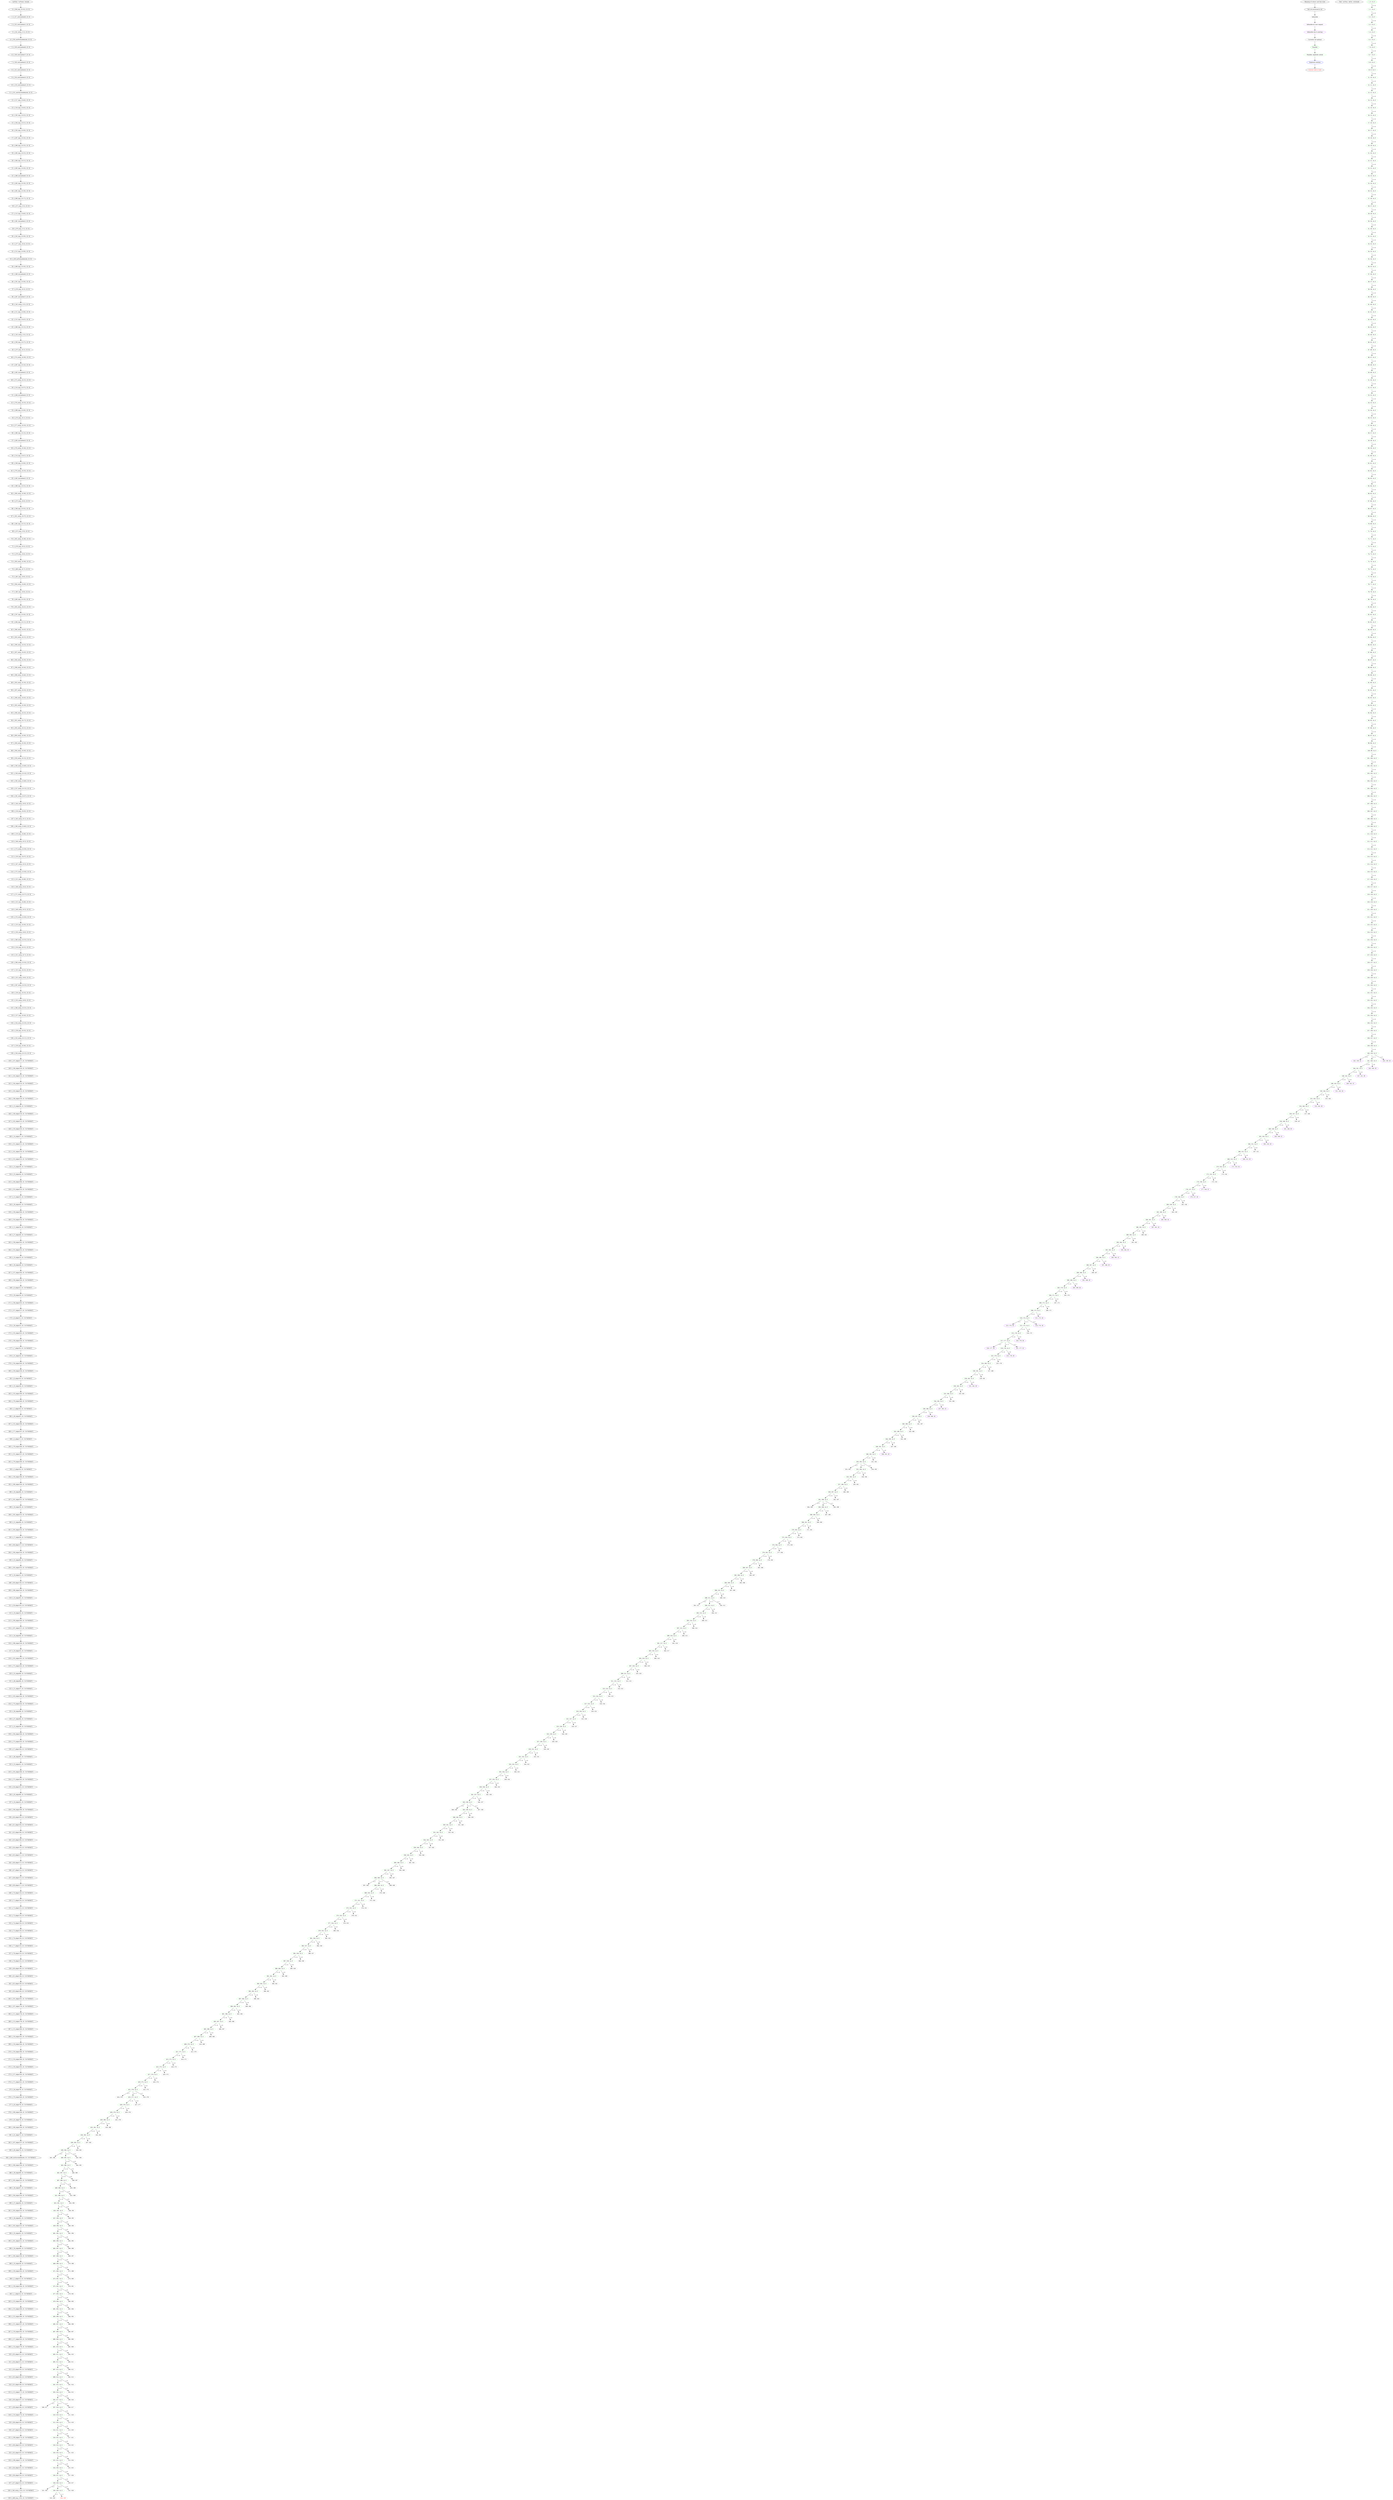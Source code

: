 digraph g {
legend_varNames [ label="varNum: varName, bounds" ]
legend_varNames_0 [ label="0: x_506_in(p_{0,33}), [0, 0]" ]
legend_varNames_1 [ label="1: x_537_out(random6), [0, 0]" ]
legend_varNames_2 [ label="2: x_532_out(random1), [0, 0]" ]
legend_varNames_3 [ label="3: x_541_out(g_{11}), [0, 0]" ]
legend_varNames_4 [ label="4: x_530_out(Formaldehyde), [0, 0]" ]
legend_varNames_5 [ label="5: x_539_out(random8), [0, 0]" ]
legend_varNames_6 [ label="6: x_538_out(random7), [0, 0]" ]
legend_varNames_7 [ label="7: x_536_out(random5), [0, 0]" ]
legend_varNames_8 [ label="8: x_535_out(random4), [0, 0]" ]
legend_varNames_9 [ label="9: x_534_out(random3), [0, 0]" ]
legend_varNames_10 [ label="10: x_533_out(random2), [0, 0]" ]
legend_varNames_11 [ label="11: x_531_out(Glycolaldehyde), [0, 0]" ]
legend_varNames_12 [ label="12: x_517_in(p_{0,44}), [0, 0]" ]
legend_varNames_13 [ label="13: x_516_in(p_{0,43}), [0, 0]" ]
legend_varNames_14 [ label="14: x_505_in(p_{0,32}), [0, 0]" ]
legend_varNames_15 [ label="15: x_504_in(p_{0,31}), [0, 0]" ]
legend_varNames_16 [ label="16: x_503_in(p_{0,30}), [0, 0]" ]
legend_varNames_17 [ label="17: x_497_in(p_{0,24}), [0, 0]" ]
legend_varNames_18 [ label="18: x_496_in(p_{0,23}), [0, 0]" ]
legend_varNames_19 [ label="19: x_495_in(p_{0,22}), [0, 0]" ]
legend_varNames_20 [ label="20: x_494_in(p_{0,21}), [0, 0]" ]
legend_varNames_21 [ label="21: x_493_in(p_{0,20}), [0, 0]" ]
legend_varNames_22 [ label="22: x_466_in(random6), [0, 0]" ]
legend_varNames_23 [ label="23: x_492_in(p_{0,19}), [0, 0]" ]
legend_varNames_24 [ label="24: x_491_in(p_{0,18}), [0, 0]" ]
legend_varNames_25 [ label="25: x_490_in(p_{0,17}), [0, 0]" ]
legend_varNames_26 [ label="26: x_471_in(g_{12}), [0, 0]" ]
legend_varNames_27 [ label="27: x_513_in(p_{0,40}), [0, 0]" ]
legend_varNames_28 [ label="28: x_461_in(random1), [0, 0]" ]
legend_varNames_29 [ label="29: x_470_in(g_{11}), [0, 0]" ]
legend_varNames_30 [ label="30: x_502_in(p_{0,29}), [0, 0]" ]
legend_varNames_31 [ label="31: x_477_in(p_{0,4}), [0, 0]" ]
legend_varNames_32 [ label="32: x_512_in(p_{0,39}), [0, 0]" ]
legend_varNames_33 [ label="33: x_459_in(Formaldehyde), [0, 0]" ]
legend_varNames_34 [ label="34: x_489_in(p_{0,16}), [0, 0]" ]
legend_varNames_35 [ label="35: x_468_in(random8), [0, 0]" ]
legend_varNames_36 [ label="36: x_501_in(p_{0,28}), [0, 0]" ]
legend_varNames_37 [ label="37: x_476_in(p_{0,3}), [0, 0]" ]
legend_varNames_38 [ label="38: x_467_in(random7), [0, 0]" ]
legend_varNames_39 [ label="39: x_542_out(g_{12}), [0, 0]" ]
legend_varNames_40 [ label="40: x_511_in(p_{0,38}), [0, 0]" ]
legend_varNames_41 [ label="41: x_515_in(p_{0,42}), [0, 0]" ]
legend_varNames_42 [ label="42: x_488_in(p_{0,15}), [0, 0]" ]
legend_varNames_43 [ label="43: x_543_out(g_{13}), [0, 0]" ]
legend_varNames_44 [ label="44: x_500_in(p_{0,27}), [0, 0]" ]
legend_varNames_45 [ label="45: x_475_in(p_{0,2}), [0, 0]" ]
legend_varNames_46 [ label="46: x_574_out(p_{0,30}), [0, 0]" ]
legend_varNames_47 [ label="47: x_487_in(p_{0,14}), [0, 0]" ]
legend_varNames_48 [ label="48: x_465_in(random5), [0, 0]" ]
legend_varNames_49 [ label="49: x_575_out(p_{0,31}), [0, 0]" ]
legend_varNames_50 [ label="50: x_510_in(p_{0,37}), [0, 0]" ]
legend_varNames_51 [ label="51: x_464_in(random4), [0, 0]" ]
legend_varNames_52 [ label="52: x_576_out(p_{0,32}), [0, 0]" ]
legend_varNames_53 [ label="53: x_499_in(p_{0,26}), [0, 0]" ]
legend_varNames_54 [ label="54: x_474_in(p_{0,1}), [0, 0]" ]
legend_varNames_55 [ label="55: x_577_out(p_{0,33}), [0, 0]" ]
legend_varNames_56 [ label="56: x_486_in(p_{0,13}), [0, 0]" ]
legend_varNames_57 [ label="57: x_463_in(random3), [0, 0]" ]
legend_varNames_58 [ label="58: x_578_out(p_{0,34}), [0, 0]" ]
legend_varNames_59 [ label="59: x_514_in(p_{0,41}), [0, 0]" ]
legend_varNames_60 [ label="60: x_509_in(p_{0,36}), [0, 0]" ]
legend_varNames_61 [ label="61: x_579_out(p_{0,35}), [0, 0]" ]
legend_varNames_62 [ label="62: x_462_in(random2), [0, 0]" ]
legend_varNames_63 [ label="63: x_498_in(p_{0,25}), [0, 0]" ]
legend_varNames_64 [ label="64: x_580_out(p_{0,36}), [0, 0]" ]
legend_varNames_65 [ label="65: x_473_in(p_{0,0}), [0, 0]" ]
legend_varNames_66 [ label="66: x_508_in(p_{0,35}), [0, 0]" ]
legend_varNames_67 [ label="67: x_581_out(p_{0,37}), [0, 0]" ]
legend_varNames_68 [ label="68: x_485_in(p_{0,12}), [0, 0]" ]
legend_varNames_69 [ label="69: x_472_in(g_{13}), [0, 0]" ]
legend_varNames_70 [ label="70: x_582_out(p_{0,38}), [0, 0]" ]
legend_varNames_71 [ label="71: x_478_in(p_{0,5}), [0, 0]" ]
legend_varNames_72 [ label="72: x_479_in(p_{0,6}), [0, 0]" ]
legend_varNames_73 [ label="73: x_583_out(p_{0,39}), [0, 0]" ]
legend_varNames_74 [ label="74: x_480_in(p_{0,7}), [0, 0]" ]
legend_varNames_75 [ label="75: x_481_in(p_{0,8}), [0, 0]" ]
legend_varNames_76 [ label="76: x_584_out(p_{0,40}), [0, 0]" ]
legend_varNames_77 [ label="77: x_482_in(p_{0,9}), [0, 0]" ]
legend_varNames_78 [ label="78: x_483_in(p_{0,10}), [0, 0]" ]
legend_varNames_79 [ label="79: x_585_out(p_{0,41}), [0, 0]" ]
legend_varNames_80 [ label="80: x_507_in(p_{0,34}), [0, 0]" ]
legend_varNames_81 [ label="81: x_484_in(p_{0,11}), [0, 0]" ]
legend_varNames_82 [ label="82: x_586_out(p_{0,42}), [0, 0]" ]
legend_varNames_83 [ label="83: x_565_out(p_{0,21}), [0, 0]" ]
legend_varNames_84 [ label="84: x_599_out(p_{0,55}), [0, 0]" ]
legend_varNames_85 [ label="85: x_587_out(p_{0,43}), [0, 0]" ]
legend_varNames_86 [ label="86: x_564_out(p_{0,20}), [0, 0]" ]
legend_varNames_87 [ label="87: x_598_out(p_{0,54}), [0, 0]" ]
legend_varNames_88 [ label="88: x_588_out(p_{0,44}), [0, 0]" ]
legend_varNames_89 [ label="89: x_563_out(p_{0,19}), [0, 0]" ]
legend_varNames_90 [ label="90: x_597_out(p_{0,53}), [0, 0]" ]
legend_varNames_91 [ label="91: x_589_out(p_{0,45}), [0, 0]" ]
legend_varNames_92 [ label="92: x_562_out(p_{0,18}), [0, 0]" ]
legend_varNames_93 [ label="93: x_596_out(p_{0,52}), [0, 0]" ]
legend_varNames_94 [ label="94: x_561_out(p_{0,17}), [0, 0]" ]
legend_varNames_95 [ label="95: x_595_out(p_{0,51}), [0, 0]" ]
legend_varNames_96 [ label="96: x_600_out(p_{0,56}), [0, 0]" ]
legend_varNames_97 [ label="97: x_560_out(p_{0,16}), [0, 0]" ]
legend_varNames_98 [ label="98: x_594_out(p_{0,50}), [0, 0]" ]
legend_varNames_99 [ label="99: x_559_out(p_{0,15}), [0, 0]" ]
legend_varNames_100 [ label="100: x_593_out(p_{0,49}), [0, 0]" ]
legend_varNames_101 [ label="101: x_558_out(p_{0,14}), [0, 0]" ]
legend_varNames_102 [ label="102: x_592_out(p_{0,48}), [0, 0]" ]
legend_varNames_103 [ label="103: x_557_out(p_{0,13}), [0, 0]" ]
legend_varNames_104 [ label="104: x_591_out(p_{0,47}), [0, 0]" ]
legend_varNames_105 [ label="105: x_544_out(p_{0,0}), [0, 0]" ]
legend_varNames_106 [ label="106: x_518_in(p_{0,45}), [0, 0]" ]
legend_varNames_107 [ label="107: x_545_out(p_{0,1}), [0, 0]" ]
legend_varNames_108 [ label="108: x_590_out(p_{0,46}), [0, 0]" ]
legend_varNames_109 [ label="109: x_519_in(p_{0,46}), [0, 0]" ]
legend_varNames_110 [ label="110: x_546_out(p_{0,2}), [0, 0]" ]
legend_varNames_111 [ label="111: x_573_out(p_{0,29}), [0, 0]" ]
legend_varNames_112 [ label="112: x_520_in(p_{0,47}), [0, 0]" ]
legend_varNames_113 [ label="113: x_547_out(p_{0,3}), [0, 0]" ]
legend_varNames_114 [ label="114: x_572_out(p_{0,28}), [0, 0]" ]
legend_varNames_115 [ label="115: x_521_in(p_{0,48}), [0, 0]" ]
legend_varNames_116 [ label="116: x_548_out(p_{0,4}), [0, 0]" ]
legend_varNames_117 [ label="117: x_571_out(p_{0,27}), [0, 0]" ]
legend_varNames_118 [ label="118: x_522_in(p_{0,49}), [0, 0]" ]
legend_varNames_119 [ label="119: x_549_out(p_{0,5}), [0, 0]" ]
legend_varNames_120 [ label="120: x_570_out(p_{0,26}), [0, 0]" ]
legend_varNames_121 [ label="121: x_523_in(p_{0,50}), [0, 0]" ]
legend_varNames_122 [ label="122: x_550_out(p_{0,6}), [0, 0]" ]
legend_varNames_123 [ label="123: x_569_out(p_{0,25}), [0, 0]" ]
legend_varNames_124 [ label="124: x_524_in(p_{0,51}), [0, 0]" ]
legend_varNames_125 [ label="125: x_551_out(p_{0,7}), [0, 0]" ]
legend_varNames_126 [ label="126: x_568_out(p_{0,24}), [0, 0]" ]
legend_varNames_127 [ label="127: x_525_in(p_{0,52}), [0, 0]" ]
legend_varNames_128 [ label="128: x_552_out(p_{0,8}), [0, 0]" ]
legend_varNames_129 [ label="129: x_567_out(p_{0,23}), [0, 0]" ]
legend_varNames_130 [ label="130: x_526_in(p_{0,53}), [0, 0]" ]
legend_varNames_131 [ label="131: x_553_out(p_{0,9}), [0, 0]" ]
legend_varNames_132 [ label="132: x_566_out(p_{0,22}), [0, 0]" ]
legend_varNames_133 [ label="133: x_527_in(p_{0,54}), [0, 0]" ]
legend_varNames_134 [ label="134: x_554_out(p_{0,10}), [0, 0]" ]
legend_varNames_135 [ label="135: x_528_in(p_{0,55}), [0, 0]" ]
legend_varNames_136 [ label="136: x_555_out(p_{0,11}), [0, 0]" ]
legend_varNames_137 [ label="137: x_529_in(p_{0,56}), [0, 0]" ]
legend_varNames_138 [ label="138: x_556_out(p_{0,12}), [0, 0]" ]
legend_varNames_139 [ label="139: x_147_edge(217), [0, 2147483647]" ]
legend_varNames_140 [ label="140: x_146_edge(216), [0, 2147483647]" ]
legend_varNames_141 [ label="141: x_145_edge(215), [0, 2147483647]" ]
legend_varNames_142 [ label="142: x_144_edge(214), [0, 2147483647]" ]
legend_varNames_143 [ label="143: x_143_edge(213), [0, 2147483647]" ]
legend_varNames_144 [ label="144: x_148_edge(218), [0, 2147483647]" ]
legend_varNames_145 [ label="145: x_15_edge(28), [0, 2147483647]" ]
legend_varNames_146 [ label="146: x_149_edge(219), [0, 2147483647]" ]
legend_varNames_147 [ label="147: x_142_edge(212), [0, 2147483647]" ]
legend_varNames_148 [ label="148: x_150_edge(220), [0, 2147483647]" ]
legend_varNames_149 [ label="149: x_14_edge(27), [0, 2147483647]" ]
legend_varNames_150 [ label="150: x_151_edge(221), [0, 2147483647]" ]
legend_varNames_151 [ label="151: x_141_edge(210), [0, 2147483647]" ]
legend_varNames_152 [ label="152: x_152_edge(222), [0, 2147483647]" ]
legend_varNames_153 [ label="153: x_13_edge(26), [0, 2147483647]" ]
legend_varNames_154 [ label="154: x_25_edge(44), [0, 2147483647]" ]
legend_varNames_155 [ label="155: x_140_edge(208), [0, 2147483647]" ]
legend_varNames_156 [ label="156: x_153_edge(223), [0, 2147483647]" ]
legend_varNames_157 [ label="157: x_12_edge(25), [0, 2147483647]" ]
legend_varNames_158 [ label="158: x_26_edge(45), [0, 2147483647]" ]
legend_varNames_159 [ label="159: x_139_edge(206), [0, 2147483647]" ]
legend_varNames_160 [ label="160: x_154_edge(224), [0, 2147483647]" ]
legend_varNames_161 [ label="161: x_11_edge(24), [0, 2147483647]" ]
legend_varNames_162 [ label="162: x_27_edge(46), [0, 2147483647]" ]
legend_varNames_163 [ label="163: x_138_edge(205), [0, 2147483647]" ]
legend_varNames_164 [ label="164: x_155_edge(225), [0, 2147483647]" ]
legend_varNames_165 [ label="165: x_10_edge(23), [0, 2147483647]" ]
legend_varNames_166 [ label="166: x_28_edge(48), [0, 2147483647]" ]
legend_varNames_167 [ label="167: x_137_edge(204), [0, 2147483647]" ]
legend_varNames_168 [ label="168: x_156_edge(226), [0, 2147483647]" ]
legend_varNames_169 [ label="169: x_9_edge(22), [0, 2147483647]" ]
legend_varNames_170 [ label="170: x_29_edge(50), [0, 2147483647]" ]
legend_varNames_171 [ label="171: x_136_edge(203), [0, 2147483647]" ]
legend_varNames_172 [ label="172: x_157_edge(227), [0, 2147483647]" ]
legend_varNames_173 [ label="173: x_8_edge(21), [0, 2147483647]" ]
legend_varNames_174 [ label="174: x_30_edge(52), [0, 2147483647]" ]
legend_varNames_175 [ label="175: x_135_edge(202), [0, 2147483647]" ]
legend_varNames_176 [ label="176: x_158_edge(228), [0, 2147483647]" ]
legend_varNames_177 [ label="177: x_7_edge(20), [0, 2147483647]" ]
legend_varNames_178 [ label="178: x_31_edge(54), [0, 2147483647]" ]
legend_varNames_179 [ label="179: x_134_edge(200), [0, 2147483647]" ]
legend_varNames_180 [ label="180: x_159_edge(229), [0, 2147483647]" ]
legend_varNames_181 [ label="181: x_6_edge(19), [0, 2147483647]" ]
legend_varNames_182 [ label="182: x_32_edge(56), [0, 2147483647]" ]
legend_varNames_183 [ label="183: x_133_edge(199), [0, 2147483647]" ]
legend_varNames_184 [ label="184: x_176_edge(246), [0, 2147483647]" ]
legend_varNames_185 [ label="185: x_5_edge(18), [0, 2147483647]" ]
legend_varNames_186 [ label="186: x_49_edge(87), [0, 2147483647]" ]
legend_varNames_187 [ label="187: x_132_edge(198), [0, 2147483647]" ]
legend_varNames_188 [ label="188: x_177_edge(247), [0, 2147483647]" ]
legend_varNames_189 [ label="189: x_4_edge(17), [0, 2147483647]" ]
legend_varNames_190 [ label="190: x_178_edge(248), [0, 2147483647]" ]
legend_varNames_191 [ label="191: x_131_edge(197), [0, 2147483647]" ]
legend_varNames_192 [ label="192: x_179_edge(249), [0, 2147483647]" ]
legend_varNames_193 [ label="193: x_3_edge(16), [0, 2147483647]" ]
legend_varNames_194 [ label="194: x_130_edge(196), [0, 2147483647]" ]
legend_varNames_195 [ label="195: x_180_edge(250), [0, 2147483647]" ]
legend_varNames_196 [ label="196: x_50_edge(88), [0, 2147483647]" ]
legend_varNames_197 [ label="197: x_181_edge(251), [0, 2147483647]" ]
legend_varNames_198 [ label="198: x_16_edge(29), [0, 2147483647]" ]
legend_varNames_199 [ label="199: x_182_edge(252), [0, 2147483647]" ]
legend_varNames_200 [ label="200: x_51_edge(89), [0, 2147483647]" ]
legend_varNames_201 [ label="201: x_183_edge(253), [0, 2147483647]" ]
legend_varNames_202 [ label="202: x_17_edge(30), [0, 2147483647]" ]
legend_varNames_203 [ label="203: x_98_edge(157), [0, 2147483647]" ]
legend_varNames_204 [ label="204: x_184_edge(254), [0, 2147483647]" ]
legend_varNames_205 [ label="205: x_52_edge(90), [0, 2147483647]" ]
legend_varNames_206 [ label="206: x_185_edge(255), [0, 2147483647]" ]
legend_varNames_207 [ label="207: x_18_edge(31), [0, 2147483647]" ]
legend_varNames_208 [ label="208: x_99_edge(158), [0, 2147483647]" ]
legend_varNames_209 [ label="209: x_186_edge(256), [0, 2147483647]" ]
legend_varNames_210 [ label="210: x_53_edge(92), [0, 2147483647]" ]
legend_varNames_211 [ label="211: x_59_edge(102), [0, 2147483647]" ]
legend_varNames_212 [ label="212: x_19_edge(33), [0, 2147483647]" ]
legend_varNames_213 [ label="213: x_100_edge(160), [0, 2147483647]" ]
legend_varNames_214 [ label="214: x_187_edge(257), [0, 2147483647]" ]
legend_varNames_215 [ label="215: x_54_edge(94), [0, 2147483647]" ]
legend_varNames_216 [ label="216: x_188_edge(258), [0, 2147483647]" ]
legend_varNames_217 [ label="217: x_20_edge(35), [0, 2147483647]" ]
legend_varNames_218 [ label="218: x_102_edge(162), [0, 2147483647]" ]
legend_varNames_219 [ label="219: x_175_edge(245), [0, 2147483647]" ]
legend_varNames_220 [ label="220: x_55_edge(96), [0, 2147483647]" ]
legend_varNames_221 [ label="221: x_48_edge(86), [0, 2147483647]" ]
legend_varNames_222 [ label="222: x_21_edge(37), [0, 2147483647]" ]
legend_varNames_223 [ label="223: x_103_edge(164), [0, 2147483647]" ]
legend_varNames_224 [ label="224: x_174_edge(244), [0, 2147483647]" ]
legend_varNames_225 [ label="225: x_56_edge(98), [0, 2147483647]" ]
legend_varNames_226 [ label="226: x_47_edge(84), [0, 2147483647]" ]
legend_varNames_227 [ label="227: x_22_edge(39), [0, 2147483647]" ]
legend_varNames_228 [ label="228: x_104_edge(166), [0, 2147483647]" ]
legend_varNames_229 [ label="229: x_173_edge(243), [0, 2147483647]" ]
legend_varNames_230 [ label="230: x_57_edge(100), [0, 2147483647]" ]
legend_varNames_231 [ label="231: x_46_edge(82), [0, 2147483647]" ]
legend_varNames_232 [ label="232: x_23_edge(41), [0, 2147483647]" ]
legend_varNames_233 [ label="233: x_105_edge(168), [0, 2147483647]" ]
legend_varNames_234 [ label="234: x_172_edge(242), [0, 2147483647]" ]
legend_varNames_235 [ label="235: x_58_edge(101), [0, 2147483647]" ]
legend_varNames_236 [ label="236: x_45_edge(80), [0, 2147483647]" ]
legend_varNames_237 [ label="237: x_24_edge(42), [0, 2147483647]" ]
legend_varNames_238 [ label="238: x_106_edge(169), [0, 2147483647]" ]
legend_varNames_239 [ label="239: x_60_edge(103), [0, 2147483647]" ]
legend_varNames_240 [ label="240: x_61_edge(104), [0, 2147483647]" ]
legend_varNames_241 [ label="241: x_62_edge(106), [0, 2147483647]" ]
legend_varNames_242 [ label="242: x_63_edge(108), [0, 2147483647]" ]
legend_varNames_243 [ label="243: x_64_edge(110), [0, 2147483647]" ]
legend_varNames_244 [ label="244: x_65_edge(111), [0, 2147483647]" ]
legend_varNames_245 [ label="245: x_66_edge(112), [0, 2147483647]" ]
legend_varNames_246 [ label="246: x_67_edge(114), [0, 2147483647]" ]
legend_varNames_247 [ label="247: x_68_edge(115), [0, 2147483647]" ]
legend_varNames_248 [ label="248: x_69_edge(117), [0, 2147483647]" ]
legend_varNames_249 [ label="249: x_70_edge(118), [0, 2147483647]" ]
legend_varNames_250 [ label="250: x_71_edge(120), [0, 2147483647]" ]
legend_varNames_251 [ label="251: x_72_edge(122), [0, 2147483647]" ]
legend_varNames_252 [ label="252: x_73_edge(124), [0, 2147483647]" ]
legend_varNames_253 [ label="253: x_74_edge(126), [0, 2147483647]" ]
legend_varNames_254 [ label="254: x_75_edge(128), [0, 2147483647]" ]
legend_varNames_255 [ label="255: x_76_edge(130), [0, 2147483647]" ]
legend_varNames_256 [ label="256: x_77_edge(132), [0, 2147483647]" ]
legend_varNames_257 [ label="257: x_78_edge(133), [0, 2147483647]" ]
legend_varNames_258 [ label="258: x_79_edge(135), [0, 2147483647]" ]
legend_varNames_259 [ label="259: x_80_edge(136), [0, 2147483647]" ]
legend_varNames_260 [ label="260: x_81_edge(138), [0, 2147483647]" ]
legend_varNames_261 [ label="261: x_82_edge(139), [0, 2147483647]" ]
legend_varNames_262 [ label="262: x_83_edge(140), [0, 2147483647]" ]
legend_varNames_263 [ label="263: x_101_edge(161), [0, 2147483647]" ]
legend_varNames_264 [ label="264: x_107_edge(170), [0, 2147483647]" ]
legend_varNames_265 [ label="265: x_111_edge(176), [0, 2147483647]" ]
legend_varNames_266 [ label="266: x_113_edge(178), [0, 2147483647]" ]
legend_varNames_267 [ label="267: x_115_edge(180), [0, 2147483647]" ]
legend_varNames_268 [ label="268: x_116_edge(182), [0, 2147483647]" ]
legend_varNames_269 [ label="269: x_118_edge(184), [0, 2147483647]" ]
legend_varNames_270 [ label="270: x_120_edge(186), [0, 2147483647]" ]
legend_varNames_271 [ label="271: x_124_edge(190), [0, 2147483647]" ]
legend_varNames_272 [ label="272: x_126_edge(192), [0, 2147483647]" ]
legend_varNames_273 [ label="273: x_127_edge(193), [0, 2147483647]" ]
legend_varNames_274 [ label="274: x_171_edge(241), [0, 2147483647]" ]
legend_varNames_275 [ label="275: x_44_edge(78), [0, 2147483647]" ]
legend_varNames_276 [ label="276: x_170_edge(240), [0, 2147483647]" ]
legend_varNames_277 [ label="277: x_43_edge(76), [0, 2147483647]" ]
legend_varNames_278 [ label="278: x_169_edge(239), [0, 2147483647]" ]
legend_varNames_279 [ label="279: x_42_edge(74), [0, 2147483647]" ]
legend_varNames_280 [ label="280: x_168_edge(238), [0, 2147483647]" ]
legend_varNames_281 [ label="281: x_41_edge(72), [0, 2147483647]" ]
legend_varNames_282 [ label="282: x_167_edge(237), [0, 2147483647]" ]
legend_varNames_283 [ label="283: x_40_edge(70), [0, 2147483647]" ]
legend_varNames_284 [ label="284: x_460_in(Glycolaldehyde), [0, 2147483647]" ]
legend_varNames_285 [ label="285: x_166_edge(236), [0, 2147483647]" ]
legend_varNames_286 [ label="286: x_39_edge(69), [0, 2147483647]" ]
legend_varNames_287 [ label="287: x_165_edge(235), [0, 2147483647]" ]
legend_varNames_288 [ label="288: x_38_edge(67), [0, 2147483647]" ]
legend_varNames_289 [ label="289: x_164_edge(234), [0, 2147483647]" ]
legend_varNames_290 [ label="290: x_37_edge(64), [0, 2147483647]" ]
legend_varNames_291 [ label="291: x_163_edge(233), [0, 2147483647]" ]
legend_varNames_292 [ label="292: x_36_edge(62), [0, 2147483647]" ]
legend_varNames_293 [ label="293: x_162_edge(232), [0, 2147483647]" ]
legend_varNames_294 [ label="294: x_35_edge(61), [0, 2147483647]" ]
legend_varNames_295 [ label="295: x_161_edge(231), [0, 2147483647]" ]
legend_varNames_296 [ label="296: x_34_edge(60), [0, 2147483647]" ]
legend_varNames_297 [ label="297: x_160_edge(230), [0, 2147483647]" ]
legend_varNames_298 [ label="298: x_33_edge(58), [0, 2147483647]" ]
legend_varNames_299 [ label="299: x_129_edge(195), [0, 2147483647]" ]
legend_varNames_300 [ label="300: x_2_edge(15), [0, 2147483647]" ]
legend_varNames_301 [ label="301: x_128_edge(194), [0, 2147483647]" ]
legend_varNames_302 [ label="302: x_1_edge(14), [0, 2147483647]" ]
legend_varNames_303 [ label="303: x_125_edge(191), [0, 2147483647]" ]
legend_varNames_304 [ label="304: x_123_edge(189), [0, 2147483647]" ]
legend_varNames_305 [ label="305: x_122_edge(188), [0, 2147483647]" ]
legend_varNames_306 [ label="306: x_121_edge(187), [0, 2147483647]" ]
legend_varNames_307 [ label="307: x_119_edge(185), [0, 2147483647]" ]
legend_varNames_308 [ label="308: x_117_edge(183), [0, 2147483647]" ]
legend_varNames_309 [ label="309: x_114_edge(179), [0, 2147483647]" ]
legend_varNames_310 [ label="310: x_95_edge(152), [0, 2147483647]" ]
legend_varNames_311 [ label="311: x_94_edge(151), [0, 2147483647]" ]
legend_varNames_312 [ label="312: x_93_edge(150), [0, 2147483647]" ]
legend_varNames_313 [ label="313: x_92_edge(149), [0, 2147483647]" ]
legend_varNames_314 [ label="314: x_91_edge(148), [0, 2147483647]" ]
legend_varNames_315 [ label="315: x_112_edge(177), [0, 2147483647]" ]
legend_varNames_316 [ label="316: x_90_edge(147), [0, 2147483647]" ]
legend_varNames_317 [ label="317: x_89_edge(146), [0, 2147483647]" ]
legend_varNames_318 [ label="318: x_110_edge(175), [0, 2147483647]" ]
legend_varNames_319 [ label="319: x_88_edge(145), [0, 2147483647]" ]
legend_varNames_320 [ label="320: x_87_edge(144), [0, 2147483647]" ]
legend_varNames_321 [ label="321: x_109_edge(173), [0, 2147483647]" ]
legend_varNames_322 [ label="322: x_86_edge(143), [0, 2147483647]" ]
legend_varNames_323 [ label="323: x_85_edge(142), [0, 2147483647]" ]
legend_varNames_324 [ label="324: x_108_edge(171), [0, 2147483647]" ]
legend_varNames_325 [ label="325: x_84_edge(141), [0, 2147483647]" ]
legend_varNames_326 [ label="326: x_96_edge(154), [0, 2147483647]" ]
legend_varNames_327 [ label="327: x_97_edge(155), [0, 2147483647]" ]
legend_varNames_328 [ label="328: x_540_out(g_{10}), [0, 2147483647]" ]
legend_varNames_329 [ label="329: x_469_in(g_{10}), [0, 2147483647]" ]
legend_varNames -> legend_varNames_0
legend_varNames_0 -> legend_varNames_1
legend_varNames_1 -> legend_varNames_2
legend_varNames_2 -> legend_varNames_3
legend_varNames_3 -> legend_varNames_4
legend_varNames_4 -> legend_varNames_5
legend_varNames_5 -> legend_varNames_6
legend_varNames_6 -> legend_varNames_7
legend_varNames_7 -> legend_varNames_8
legend_varNames_8 -> legend_varNames_9
legend_varNames_9 -> legend_varNames_10
legend_varNames_10 -> legend_varNames_11
legend_varNames_11 -> legend_varNames_12
legend_varNames_12 -> legend_varNames_13
legend_varNames_13 -> legend_varNames_14
legend_varNames_14 -> legend_varNames_15
legend_varNames_15 -> legend_varNames_16
legend_varNames_16 -> legend_varNames_17
legend_varNames_17 -> legend_varNames_18
legend_varNames_18 -> legend_varNames_19
legend_varNames_19 -> legend_varNames_20
legend_varNames_20 -> legend_varNames_21
legend_varNames_21 -> legend_varNames_22
legend_varNames_22 -> legend_varNames_23
legend_varNames_23 -> legend_varNames_24
legend_varNames_24 -> legend_varNames_25
legend_varNames_25 -> legend_varNames_26
legend_varNames_26 -> legend_varNames_27
legend_varNames_27 -> legend_varNames_28
legend_varNames_28 -> legend_varNames_29
legend_varNames_29 -> legend_varNames_30
legend_varNames_30 -> legend_varNames_31
legend_varNames_31 -> legend_varNames_32
legend_varNames_32 -> legend_varNames_33
legend_varNames_33 -> legend_varNames_34
legend_varNames_34 -> legend_varNames_35
legend_varNames_35 -> legend_varNames_36
legend_varNames_36 -> legend_varNames_37
legend_varNames_37 -> legend_varNames_38
legend_varNames_38 -> legend_varNames_39
legend_varNames_39 -> legend_varNames_40
legend_varNames_40 -> legend_varNames_41
legend_varNames_41 -> legend_varNames_42
legend_varNames_42 -> legend_varNames_43
legend_varNames_43 -> legend_varNames_44
legend_varNames_44 -> legend_varNames_45
legend_varNames_45 -> legend_varNames_46
legend_varNames_46 -> legend_varNames_47
legend_varNames_47 -> legend_varNames_48
legend_varNames_48 -> legend_varNames_49
legend_varNames_49 -> legend_varNames_50
legend_varNames_50 -> legend_varNames_51
legend_varNames_51 -> legend_varNames_52
legend_varNames_52 -> legend_varNames_53
legend_varNames_53 -> legend_varNames_54
legend_varNames_54 -> legend_varNames_55
legend_varNames_55 -> legend_varNames_56
legend_varNames_56 -> legend_varNames_57
legend_varNames_57 -> legend_varNames_58
legend_varNames_58 -> legend_varNames_59
legend_varNames_59 -> legend_varNames_60
legend_varNames_60 -> legend_varNames_61
legend_varNames_61 -> legend_varNames_62
legend_varNames_62 -> legend_varNames_63
legend_varNames_63 -> legend_varNames_64
legend_varNames_64 -> legend_varNames_65
legend_varNames_65 -> legend_varNames_66
legend_varNames_66 -> legend_varNames_67
legend_varNames_67 -> legend_varNames_68
legend_varNames_68 -> legend_varNames_69
legend_varNames_69 -> legend_varNames_70
legend_varNames_70 -> legend_varNames_71
legend_varNames_71 -> legend_varNames_72
legend_varNames_72 -> legend_varNames_73
legend_varNames_73 -> legend_varNames_74
legend_varNames_74 -> legend_varNames_75
legend_varNames_75 -> legend_varNames_76
legend_varNames_76 -> legend_varNames_77
legend_varNames_77 -> legend_varNames_78
legend_varNames_78 -> legend_varNames_79
legend_varNames_79 -> legend_varNames_80
legend_varNames_80 -> legend_varNames_81
legend_varNames_81 -> legend_varNames_82
legend_varNames_82 -> legend_varNames_83
legend_varNames_83 -> legend_varNames_84
legend_varNames_84 -> legend_varNames_85
legend_varNames_85 -> legend_varNames_86
legend_varNames_86 -> legend_varNames_87
legend_varNames_87 -> legend_varNames_88
legend_varNames_88 -> legend_varNames_89
legend_varNames_89 -> legend_varNames_90
legend_varNames_90 -> legend_varNames_91
legend_varNames_91 -> legend_varNames_92
legend_varNames_92 -> legend_varNames_93
legend_varNames_93 -> legend_varNames_94
legend_varNames_94 -> legend_varNames_95
legend_varNames_95 -> legend_varNames_96
legend_varNames_96 -> legend_varNames_97
legend_varNames_97 -> legend_varNames_98
legend_varNames_98 -> legend_varNames_99
legend_varNames_99 -> legend_varNames_100
legend_varNames_100 -> legend_varNames_101
legend_varNames_101 -> legend_varNames_102
legend_varNames_102 -> legend_varNames_103
legend_varNames_103 -> legend_varNames_104
legend_varNames_104 -> legend_varNames_105
legend_varNames_105 -> legend_varNames_106
legend_varNames_106 -> legend_varNames_107
legend_varNames_107 -> legend_varNames_108
legend_varNames_108 -> legend_varNames_109
legend_varNames_109 -> legend_varNames_110
legend_varNames_110 -> legend_varNames_111
legend_varNames_111 -> legend_varNames_112
legend_varNames_112 -> legend_varNames_113
legend_varNames_113 -> legend_varNames_114
legend_varNames_114 -> legend_varNames_115
legend_varNames_115 -> legend_varNames_116
legend_varNames_116 -> legend_varNames_117
legend_varNames_117 -> legend_varNames_118
legend_varNames_118 -> legend_varNames_119
legend_varNames_119 -> legend_varNames_120
legend_varNames_120 -> legend_varNames_121
legend_varNames_121 -> legend_varNames_122
legend_varNames_122 -> legend_varNames_123
legend_varNames_123 -> legend_varNames_124
legend_varNames_124 -> legend_varNames_125
legend_varNames_125 -> legend_varNames_126
legend_varNames_126 -> legend_varNames_127
legend_varNames_127 -> legend_varNames_128
legend_varNames_128 -> legend_varNames_129
legend_varNames_129 -> legend_varNames_130
legend_varNames_130 -> legend_varNames_131
legend_varNames_131 -> legend_varNames_132
legend_varNames_132 -> legend_varNames_133
legend_varNames_133 -> legend_varNames_134
legend_varNames_134 -> legend_varNames_135
legend_varNames_135 -> legend_varNames_136
legend_varNames_136 -> legend_varNames_137
legend_varNames_137 -> legend_varNames_138
legend_varNames_138 -> legend_varNames_139
legend_varNames_139 -> legend_varNames_140
legend_varNames_140 -> legend_varNames_141
legend_varNames_141 -> legend_varNames_142
legend_varNames_142 -> legend_varNames_143
legend_varNames_143 -> legend_varNames_144
legend_varNames_144 -> legend_varNames_145
legend_varNames_145 -> legend_varNames_146
legend_varNames_146 -> legend_varNames_147
legend_varNames_147 -> legend_varNames_148
legend_varNames_148 -> legend_varNames_149
legend_varNames_149 -> legend_varNames_150
legend_varNames_150 -> legend_varNames_151
legend_varNames_151 -> legend_varNames_152
legend_varNames_152 -> legend_varNames_153
legend_varNames_153 -> legend_varNames_154
legend_varNames_154 -> legend_varNames_155
legend_varNames_155 -> legend_varNames_156
legend_varNames_156 -> legend_varNames_157
legend_varNames_157 -> legend_varNames_158
legend_varNames_158 -> legend_varNames_159
legend_varNames_159 -> legend_varNames_160
legend_varNames_160 -> legend_varNames_161
legend_varNames_161 -> legend_varNames_162
legend_varNames_162 -> legend_varNames_163
legend_varNames_163 -> legend_varNames_164
legend_varNames_164 -> legend_varNames_165
legend_varNames_165 -> legend_varNames_166
legend_varNames_166 -> legend_varNames_167
legend_varNames_167 -> legend_varNames_168
legend_varNames_168 -> legend_varNames_169
legend_varNames_169 -> legend_varNames_170
legend_varNames_170 -> legend_varNames_171
legend_varNames_171 -> legend_varNames_172
legend_varNames_172 -> legend_varNames_173
legend_varNames_173 -> legend_varNames_174
legend_varNames_174 -> legend_varNames_175
legend_varNames_175 -> legend_varNames_176
legend_varNames_176 -> legend_varNames_177
legend_varNames_177 -> legend_varNames_178
legend_varNames_178 -> legend_varNames_179
legend_varNames_179 -> legend_varNames_180
legend_varNames_180 -> legend_varNames_181
legend_varNames_181 -> legend_varNames_182
legend_varNames_182 -> legend_varNames_183
legend_varNames_183 -> legend_varNames_184
legend_varNames_184 -> legend_varNames_185
legend_varNames_185 -> legend_varNames_186
legend_varNames_186 -> legend_varNames_187
legend_varNames_187 -> legend_varNames_188
legend_varNames_188 -> legend_varNames_189
legend_varNames_189 -> legend_varNames_190
legend_varNames_190 -> legend_varNames_191
legend_varNames_191 -> legend_varNames_192
legend_varNames_192 -> legend_varNames_193
legend_varNames_193 -> legend_varNames_194
legend_varNames_194 -> legend_varNames_195
legend_varNames_195 -> legend_varNames_196
legend_varNames_196 -> legend_varNames_197
legend_varNames_197 -> legend_varNames_198
legend_varNames_198 -> legend_varNames_199
legend_varNames_199 -> legend_varNames_200
legend_varNames_200 -> legend_varNames_201
legend_varNames_201 -> legend_varNames_202
legend_varNames_202 -> legend_varNames_203
legend_varNames_203 -> legend_varNames_204
legend_varNames_204 -> legend_varNames_205
legend_varNames_205 -> legend_varNames_206
legend_varNames_206 -> legend_varNames_207
legend_varNames_207 -> legend_varNames_208
legend_varNames_208 -> legend_varNames_209
legend_varNames_209 -> legend_varNames_210
legend_varNames_210 -> legend_varNames_211
legend_varNames_211 -> legend_varNames_212
legend_varNames_212 -> legend_varNames_213
legend_varNames_213 -> legend_varNames_214
legend_varNames_214 -> legend_varNames_215
legend_varNames_215 -> legend_varNames_216
legend_varNames_216 -> legend_varNames_217
legend_varNames_217 -> legend_varNames_218
legend_varNames_218 -> legend_varNames_219
legend_varNames_219 -> legend_varNames_220
legend_varNames_220 -> legend_varNames_221
legend_varNames_221 -> legend_varNames_222
legend_varNames_222 -> legend_varNames_223
legend_varNames_223 -> legend_varNames_224
legend_varNames_224 -> legend_varNames_225
legend_varNames_225 -> legend_varNames_226
legend_varNames_226 -> legend_varNames_227
legend_varNames_227 -> legend_varNames_228
legend_varNames_228 -> legend_varNames_229
legend_varNames_229 -> legend_varNames_230
legend_varNames_230 -> legend_varNames_231
legend_varNames_231 -> legend_varNames_232
legend_varNames_232 -> legend_varNames_233
legend_varNames_233 -> legend_varNames_234
legend_varNames_234 -> legend_varNames_235
legend_varNames_235 -> legend_varNames_236
legend_varNames_236 -> legend_varNames_237
legend_varNames_237 -> legend_varNames_238
legend_varNames_238 -> legend_varNames_239
legend_varNames_239 -> legend_varNames_240
legend_varNames_240 -> legend_varNames_241
legend_varNames_241 -> legend_varNames_242
legend_varNames_242 -> legend_varNames_243
legend_varNames_243 -> legend_varNames_244
legend_varNames_244 -> legend_varNames_245
legend_varNames_245 -> legend_varNames_246
legend_varNames_246 -> legend_varNames_247
legend_varNames_247 -> legend_varNames_248
legend_varNames_248 -> legend_varNames_249
legend_varNames_249 -> legend_varNames_250
legend_varNames_250 -> legend_varNames_251
legend_varNames_251 -> legend_varNames_252
legend_varNames_252 -> legend_varNames_253
legend_varNames_253 -> legend_varNames_254
legend_varNames_254 -> legend_varNames_255
legend_varNames_255 -> legend_varNames_256
legend_varNames_256 -> legend_varNames_257
legend_varNames_257 -> legend_varNames_258
legend_varNames_258 -> legend_varNames_259
legend_varNames_259 -> legend_varNames_260
legend_varNames_260 -> legend_varNames_261
legend_varNames_261 -> legend_varNames_262
legend_varNames_262 -> legend_varNames_263
legend_varNames_263 -> legend_varNames_264
legend_varNames_264 -> legend_varNames_265
legend_varNames_265 -> legend_varNames_266
legend_varNames_266 -> legend_varNames_267
legend_varNames_267 -> legend_varNames_268
legend_varNames_268 -> legend_varNames_269
legend_varNames_269 -> legend_varNames_270
legend_varNames_270 -> legend_varNames_271
legend_varNames_271 -> legend_varNames_272
legend_varNames_272 -> legend_varNames_273
legend_varNames_273 -> legend_varNames_274
legend_varNames_274 -> legend_varNames_275
legend_varNames_275 -> legend_varNames_276
legend_varNames_276 -> legend_varNames_277
legend_varNames_277 -> legend_varNames_278
legend_varNames_278 -> legend_varNames_279
legend_varNames_279 -> legend_varNames_280
legend_varNames_280 -> legend_varNames_281
legend_varNames_281 -> legend_varNames_282
legend_varNames_282 -> legend_varNames_283
legend_varNames_283 -> legend_varNames_284
legend_varNames_284 -> legend_varNames_285
legend_varNames_285 -> legend_varNames_286
legend_varNames_286 -> legend_varNames_287
legend_varNames_287 -> legend_varNames_288
legend_varNames_288 -> legend_varNames_289
legend_varNames_289 -> legend_varNames_290
legend_varNames_290 -> legend_varNames_291
legend_varNames_291 -> legend_varNames_292
legend_varNames_292 -> legend_varNames_293
legend_varNames_293 -> legend_varNames_294
legend_varNames_294 -> legend_varNames_295
legend_varNames_295 -> legend_varNames_296
legend_varNames_296 -> legend_varNames_297
legend_varNames_297 -> legend_varNames_298
legend_varNames_298 -> legend_varNames_299
legend_varNames_299 -> legend_varNames_300
legend_varNames_300 -> legend_varNames_301
legend_varNames_301 -> legend_varNames_302
legend_varNames_302 -> legend_varNames_303
legend_varNames_303 -> legend_varNames_304
legend_varNames_304 -> legend_varNames_305
legend_varNames_305 -> legend_varNames_306
legend_varNames_306 -> legend_varNames_307
legend_varNames_307 -> legend_varNames_308
legend_varNames_308 -> legend_varNames_309
legend_varNames_309 -> legend_varNames_310
legend_varNames_310 -> legend_varNames_311
legend_varNames_311 -> legend_varNames_312
legend_varNames_312 -> legend_varNames_313
legend_varNames_313 -> legend_varNames_314
legend_varNames_314 -> legend_varNames_315
legend_varNames_315 -> legend_varNames_316
legend_varNames_316 -> legend_varNames_317
legend_varNames_317 -> legend_varNames_318
legend_varNames_318 -> legend_varNames_319
legend_varNames_319 -> legend_varNames_320
legend_varNames_320 -> legend_varNames_321
legend_varNames_321 -> legend_varNames_322
legend_varNames_322 -> legend_varNames_323
legend_varNames_323 -> legend_varNames_324
legend_varNames_324 -> legend_varNames_325
legend_varNames_325 -> legend_varNames_326
legend_varNames_326 -> legend_varNames_327
legend_varNames_327 -> legend_varNames_328
legend_varNames_328 -> legend_varNames_329
legend_colours_0 [ label="Meaning of colours and line style" ]
legend_colours_1 [ label="Not yet processed at all"  ]
legend_colours_0 -> legend_colours_1
legend_colours_2 [ label="Infeasible" color=gray ]
legend_colours_1 -> legend_colours_2
legend_colours_3 [ label="Infeasible by user request" color=purple style=dashed ]
legend_colours_2 -> legend_colours_3
legend_colours_4 [ label="Infeasible due to absGap" color=purple ]
legend_colours_3 -> legend_colours_4
legend_colours_5 [ label="Currently not optimal" style=dashed ]
legend_colours_4 -> legend_colours_5
legend_colours_6 [ label="Feasible" color=green ]
legend_colours_5 -> legend_colours_6
legend_colours_7 [ label="Feasible, implicitly solved" color=green style=dashed ]
legend_colours_6 -> legend_colours_7
legend_colours_8 [ label="Duplicate solution" color=blue ]
legend_colours_7 -> legend_colours_8
legend_colours_9 [ label="Current node at exit" fontcolor=red ]
legend_colours_8 -> legend_colours_9
legend_text [ label="Text: varNum, objVal, solutionId" ]
1 [ label="1, 0, 14, 0" color=green ] 
2 [ label="2, 1, 14, 0" color=green style=dashed ] 
1 -> 2 [ label=" == 0" ]
3 [ label="3, 2, 14, 0" color=green style=dashed ] 
2 -> 3 [ label=" == 0" ]
4 [ label="4, 3, 14, 0" color=green style=dashed ] 
3 -> 4 [ label=" == 0" ]
5 [ label="5, 4, 14, 0" color=green style=dashed ] 
4 -> 5 [ label=" == 0" ]
6 [ label="6, 5, 14, 0" color=green style=dashed ] 
5 -> 6 [ label=" == 0" ]
7 [ label="7, 6, 14, 0" color=green style=dashed ] 
6 -> 7 [ label=" == 0" ]
8 [ label="8, 7, 14, 0" color=green style=dashed ] 
7 -> 8 [ label=" == 0" ]
9 [ label="9, 8, 14, 0" color=green style=dashed ] 
8 -> 9 [ label=" == 0" ]
10 [ label="10, 9, 14, 0" color=green style=dashed ] 
9 -> 10 [ label=" == 0" ]
11 [ label="11, 10, 14, 0" color=green style=dashed ] 
10 -> 11 [ label=" == 0" ]
12 [ label="12, 11, 14, 0" color=green style=dashed ] 
11 -> 12 [ label=" == 0" ]
13 [ label="13, 12, 14, 0" color=green style=dashed ] 
12 -> 13 [ label=" == 0" ]
14 [ label="14, 13, 14, 0" color=green style=dashed ] 
13 -> 14 [ label=" == 0" ]
15 [ label="15, 14, 14, 0" color=green style=dashed ] 
14 -> 15 [ label=" == 0" ]
16 [ label="16, 15, 14, 0" color=green style=dashed ] 
15 -> 16 [ label=" == 0" ]
17 [ label="17, 16, 14, 0" color=green style=dashed ] 
16 -> 17 [ label=" == 0" ]
18 [ label="18, 17, 14, 0" color=green style=dashed ] 
17 -> 18 [ label=" == 0" ]
19 [ label="19, 18, 14, 0" color=green style=dashed ] 
18 -> 19 [ label=" == 0" ]
20 [ label="20, 19, 14, 0" color=green style=dashed ] 
19 -> 20 [ label=" == 0" ]
21 [ label="21, 20, 14, 0" color=green style=dashed ] 
20 -> 21 [ label=" == 0" ]
22 [ label="22, 21, 14, 0" color=green style=dashed ] 
21 -> 22 [ label=" == 0" ]
23 [ label="23, 22, 14, 0" color=green style=dashed ] 
22 -> 23 [ label=" == 0" ]
24 [ label="24, 23, 14, 0" color=green style=dashed ] 
23 -> 24 [ label=" == 0" ]
25 [ label="25, 24, 14, 0" color=green style=dashed ] 
24 -> 25 [ label=" == 0" ]
26 [ label="26, 25, 14, 0" color=green style=dashed ] 
25 -> 26 [ label=" == 0" ]
27 [ label="27, 26, 14, 0" color=green style=dashed ] 
26 -> 27 [ label=" == 0" ]
28 [ label="28, 27, 14, 0" color=green style=dashed ] 
27 -> 28 [ label=" == 0" ]
29 [ label="29, 28, 14, 0" color=green style=dashed ] 
28 -> 29 [ label=" == 0" ]
30 [ label="30, 29, 14, 0" color=green style=dashed ] 
29 -> 30 [ label=" == 0" ]
31 [ label="31, 30, 14, 0" color=green style=dashed ] 
30 -> 31 [ label=" == 0" ]
32 [ label="32, 31, 14, 0" color=green style=dashed ] 
31 -> 32 [ label=" == 0" ]
33 [ label="33, 32, 14, 0" color=green style=dashed ] 
32 -> 33 [ label=" == 0" ]
34 [ label="34, 33, 14, 0" color=green style=dashed ] 
33 -> 34 [ label=" == 0" ]
35 [ label="35, 34, 14, 0" color=green style=dashed ] 
34 -> 35 [ label=" == 0" ]
36 [ label="36, 35, 14, 0" color=green style=dashed ] 
35 -> 36 [ label=" == 0" ]
37 [ label="37, 36, 14, 0" color=green style=dashed ] 
36 -> 37 [ label=" == 0" ]
38 [ label="38, 37, 14, 0" color=green style=dashed ] 
37 -> 38 [ label=" == 0" ]
39 [ label="39, 38, 14, 0" color=green style=dashed ] 
38 -> 39 [ label=" == 0" ]
40 [ label="40, 39, 14, 0" color=green style=dashed ] 
39 -> 40 [ label=" == 0" ]
41 [ label="41, 40, 14, 0" color=green style=dashed ] 
40 -> 41 [ label=" == 0" ]
42 [ label="42, 41, 14, 0" color=green style=dashed ] 
41 -> 42 [ label=" == 0" ]
43 [ label="43, 42, 14, 0" color=green style=dashed ] 
42 -> 43 [ label=" == 0" ]
44 [ label="44, 43, 14, 0" color=green style=dashed ] 
43 -> 44 [ label=" == 0" ]
45 [ label="45, 44, 14, 0" color=green style=dashed ] 
44 -> 45 [ label=" == 0" ]
46 [ label="46, 45, 14, 0" color=green style=dashed ] 
45 -> 46 [ label=" == 0" ]
47 [ label="47, 46, 14, 0" color=green style=dashed ] 
46 -> 47 [ label=" == 0" ]
48 [ label="48, 47, 14, 0" color=green style=dashed ] 
47 -> 48 [ label=" == 0" ]
49 [ label="49, 48, 14, 0" color=green style=dashed ] 
48 -> 49 [ label=" == 0" ]
50 [ label="50, 49, 14, 0" color=green style=dashed ] 
49 -> 50 [ label=" == 0" ]
51 [ label="51, 50, 14, 0" color=green style=dashed ] 
50 -> 51 [ label=" == 0" ]
52 [ label="52, 51, 14, 0" color=green style=dashed ] 
51 -> 52 [ label=" == 0" ]
53 [ label="53, 52, 14, 0" color=green style=dashed ] 
52 -> 53 [ label=" == 0" ]
54 [ label="54, 53, 14, 0" color=green style=dashed ] 
53 -> 54 [ label=" == 0" ]
55 [ label="55, 54, 14, 0" color=green style=dashed ] 
54 -> 55 [ label=" == 0" ]
56 [ label="56, 55, 14, 0" color=green style=dashed ] 
55 -> 56 [ label=" == 0" ]
57 [ label="57, 56, 14, 0" color=green style=dashed ] 
56 -> 57 [ label=" == 0" ]
58 [ label="58, 57, 14, 0" color=green style=dashed ] 
57 -> 58 [ label=" == 0" ]
59 [ label="59, 58, 14, 0" color=green style=dashed ] 
58 -> 59 [ label=" == 0" ]
60 [ label="60, 59, 14, 0" color=green style=dashed ] 
59 -> 60 [ label=" == 0" ]
61 [ label="61, 60, 14, 0" color=green style=dashed ] 
60 -> 61 [ label=" == 0" ]
62 [ label="62, 61, 14, 0" color=green style=dashed ] 
61 -> 62 [ label=" == 0" ]
63 [ label="63, 62, 14, 0" color=green style=dashed ] 
62 -> 63 [ label=" == 0" ]
64 [ label="64, 63, 14, 0" color=green style=dashed ] 
63 -> 64 [ label=" == 0" ]
65 [ label="65, 64, 14, 0" color=green style=dashed ] 
64 -> 65 [ label=" == 0" ]
66 [ label="66, 65, 14, 0" color=green style=dashed ] 
65 -> 66 [ label=" == 0" ]
67 [ label="67, 66, 14, 0" color=green style=dashed ] 
66 -> 67 [ label=" == 0" ]
68 [ label="68, 67, 14, 0" color=green style=dashed ] 
67 -> 68 [ label=" == 0" ]
69 [ label="69, 68, 14, 0" color=green style=dashed ] 
68 -> 69 [ label=" == 0" ]
70 [ label="70, 69, 14, 0" color=green style=dashed ] 
69 -> 70 [ label=" == 0" ]
71 [ label="71, 70, 14, 0" color=green style=dashed ] 
70 -> 71 [ label=" == 0" ]
72 [ label="72, 71, 14, 0" color=green style=dashed ] 
71 -> 72 [ label=" == 0" ]
73 [ label="73, 72, 14, 0" color=green style=dashed ] 
72 -> 73 [ label=" == 0" ]
74 [ label="74, 73, 14, 0" color=green style=dashed ] 
73 -> 74 [ label=" == 0" ]
75 [ label="75, 74, 14, 0" color=green style=dashed ] 
74 -> 75 [ label=" == 0" ]
76 [ label="76, 75, 14, 0" color=green style=dashed ] 
75 -> 76 [ label=" == 0" ]
77 [ label="77, 76, 14, 0" color=green style=dashed ] 
76 -> 77 [ label=" == 0" ]
78 [ label="78, 77, 14, 0" color=green style=dashed ] 
77 -> 78 [ label=" == 0" ]
79 [ label="79, 78, 14, 0" color=green style=dashed ] 
78 -> 79 [ label=" == 0" ]
80 [ label="80, 79, 14, 0" color=green style=dashed ] 
79 -> 80 [ label=" == 0" ]
81 [ label="81, 80, 14, 0" color=green style=dashed ] 
80 -> 81 [ label=" == 0" ]
82 [ label="82, 81, 14, 0" color=green style=dashed ] 
81 -> 82 [ label=" == 0" ]
83 [ label="83, 82, 14, 0" color=green style=dashed ] 
82 -> 83 [ label=" == 0" ]
84 [ label="84, 83, 14, 0" color=green style=dashed ] 
83 -> 84 [ label=" == 0" ]
85 [ label="85, 84, 14, 0" color=green style=dashed ] 
84 -> 85 [ label=" == 0" ]
86 [ label="86, 85, 14, 0" color=green style=dashed ] 
85 -> 86 [ label=" == 0" ]
87 [ label="87, 86, 14, 0" color=green style=dashed ] 
86 -> 87 [ label=" == 0" ]
88 [ label="88, 87, 14, 0" color=green style=dashed ] 
87 -> 88 [ label=" == 0" ]
89 [ label="89, 88, 14, 0" color=green style=dashed ] 
88 -> 89 [ label=" == 0" ]
90 [ label="90, 89, 14, 0" color=green style=dashed ] 
89 -> 90 [ label=" == 0" ]
91 [ label="91, 90, 14, 0" color=green style=dashed ] 
90 -> 91 [ label=" == 0" ]
92 [ label="92, 91, 14, 0" color=green style=dashed ] 
91 -> 92 [ label=" == 0" ]
93 [ label="93, 92, 14, 0" color=green style=dashed ] 
92 -> 93 [ label=" == 0" ]
94 [ label="94, 93, 14, 0" color=green style=dashed ] 
93 -> 94 [ label=" == 0" ]
95 [ label="95, 94, 14, 0" color=green style=dashed ] 
94 -> 95 [ label=" == 0" ]
96 [ label="96, 95, 14, 0" color=green style=dashed ] 
95 -> 96 [ label=" == 0" ]
97 [ label="97, 96, 14, 0" color=green style=dashed ] 
96 -> 97 [ label=" == 0" ]
98 [ label="98, 97, 14, 0" color=green style=dashed ] 
97 -> 98 [ label=" == 0" ]
99 [ label="99, 98, 14, 0" color=green style=dashed ] 
98 -> 99 [ label=" == 0" ]
100 [ label="100, 99, 14, 0" color=green style=dashed ] 
99 -> 100 [ label=" == 0" ]
101 [ label="101, 100, 14, 0" color=green style=dashed ] 
100 -> 101 [ label=" == 0" ]
102 [ label="102, 101, 14, 0" color=green style=dashed ] 
101 -> 102 [ label=" == 0" ]
103 [ label="103, 102, 14, 0" color=green style=dashed ] 
102 -> 103 [ label=" == 0" ]
104 [ label="104, 103, 14, 0" color=green style=dashed ] 
103 -> 104 [ label=" == 0" ]
105 [ label="105, 104, 14, 0" color=green style=dashed ] 
104 -> 105 [ label=" == 0" ]
106 [ label="106, 105, 14, 0" color=green style=dashed ] 
105 -> 106 [ label=" == 0" ]
107 [ label="107, 106, 14, 0" color=green style=dashed ] 
106 -> 107 [ label=" == 0" ]
108 [ label="108, 107, 14, 0" color=green style=dashed ] 
107 -> 108 [ label=" == 0" ]
109 [ label="109, 108, 14, 0" color=green style=dashed ] 
108 -> 109 [ label=" == 0" ]
110 [ label="110, 109, 14, 0" color=green style=dashed ] 
109 -> 110 [ label=" == 0" ]
111 [ label="111, 110, 14, 0" color=green style=dashed ] 
110 -> 111 [ label=" == 0" ]
112 [ label="112, 111, 14, 0" color=green style=dashed ] 
111 -> 112 [ label=" == 0" ]
113 [ label="113, 112, 14, 0" color=green style=dashed ] 
112 -> 113 [ label=" == 0" ]
114 [ label="114, 113, 14, 0" color=green style=dashed ] 
113 -> 114 [ label=" == 0" ]
115 [ label="115, 114, 14, 0" color=green style=dashed ] 
114 -> 115 [ label=" == 0" ]
116 [ label="116, 115, 14, 0" color=green style=dashed ] 
115 -> 116 [ label=" == 0" ]
117 [ label="117, 116, 14, 0" color=green style=dashed ] 
116 -> 117 [ label=" == 0" ]
118 [ label="118, 117, 14, 0" color=green style=dashed ] 
117 -> 118 [ label=" == 0" ]
119 [ label="119, 118, 14, 0" color=green style=dashed ] 
118 -> 119 [ label=" == 0" ]
120 [ label="120, 119, 14, 0" color=green style=dashed ] 
119 -> 120 [ label=" == 0" ]
121 [ label="121, 120, 14, 0" color=green style=dashed ] 
120 -> 121 [ label=" == 0" ]
122 [ label="122, 121, 14, 0" color=green style=dashed ] 
121 -> 122 [ label=" == 0" ]
123 [ label="123, 122, 14, 0" color=green style=dashed ] 
122 -> 123 [ label=" == 0" ]
124 [ label="124, 123, 14, 0" color=green style=dashed ] 
123 -> 124 [ label=" == 0" ]
125 [ label="125, 124, 14, 0" color=green style=dashed ] 
124 -> 125 [ label=" == 0" ]
126 [ label="126, 125, 14, 0" color=green style=dashed ] 
125 -> 126 [ label=" == 0" ]
127 [ label="127, 126, 14, 0" color=green style=dashed ] 
126 -> 127 [ label=" == 0" ]
128 [ label="128, 127, 14, 0" color=green style=dashed ] 
127 -> 128 [ label=" == 0" ]
129 [ label="129, 128, 14, 0" color=green style=dashed ] 
128 -> 129 [ label=" == 0" ]
130 [ label="130, 129, 14, 0" color=green style=dashed ] 
129 -> 130 [ label=" == 0" ]
131 [ label="131, 130, 14, 0" color=green style=dashed ] 
130 -> 131 [ label=" == 0" ]
132 [ label="132, 131, 14, 0" color=green style=dashed ] 
131 -> 132 [ label=" == 0" ]
133 [ label="133, 132, 14, 0" color=green style=dashed ] 
132 -> 133 [ label=" == 0" ]
134 [ label="134, 133, 14, 0" color=green style=dashed ] 
133 -> 134 [ label=" == 0" ]
135 [ label="135, 134, 14, 0" color=green style=dashed ] 
134 -> 135 [ label=" == 0" ]
136 [ label="136, 135, 14, 0" color=green style=dashed ] 
135 -> 136 [ label=" == 0" ]
137 [ label="137, 136, 14, 0" color=green style=dashed ] 
136 -> 137 [ label=" == 0" ]
138 [ label="138, 137, 14, 0" color=green style=dashed ] 
137 -> 138 [ label=" == 0" ]
139 [ label="139, 138, 14, 0" color=green style=dashed ] 
138 -> 139 [ label=" == 0" ]
140 [ label="140, 139, 14, 0" color=green style=dashed ] 
139 -> 140 [ label=" == 0" ]
142 [ label="142, 139, 16" color=purple ] 
140 -> 142 [ label="< 1" ]
141 [ label="141, 140, 14, 0" color=green style=dashed ] 
140 -> 141 [ label=" == 1" ]
144 [ label="144, 141, 14, 0" color=green style=dashed ] 
141 -> 144 [ label=" == 0" ]
146 [ label="146, 142, 14, 0" color=green style=dashed ] 
144 -> 146 [ label=" == 0" ]
148 [ label="148, 143, 14, 0" color=green style=dashed ] 
146 -> 148 [ label=" == 0" ]
150 [ label="150, 144, 14, 0" color=green style=dashed ] 
148 -> 150 [ label=" == 0" ]
152 [ label="152, 145, 14, 0" color=green style=dashed ] 
150 -> 152 [ label=" == 0" ]
154 [ label="154, 146, 14, 0" color=green style=dashed ] 
152 -> 154 [ label=" == 0" ]
156 [ label="156, 147, 14, 0" color=green style=dashed ] 
154 -> 156 [ label=" == 0" ]
158 [ label="158, 148, 14, 0" color=green style=dashed ] 
156 -> 158 [ label=" == 0" ]
160 [ label="160, 149, 14, 0" color=green style=dashed ] 
158 -> 160 [ label=" == 0" ]
162 [ label="162, 150, 14, 0" color=green style=dashed ] 
160 -> 162 [ label=" == 0" ]
164 [ label="164, 151, 14, 0" color=green style=dashed ] 
162 -> 164 [ label=" == 0" ]
166 [ label="166, 152, 14, 0" color=green style=dashed ] 
164 -> 166 [ label=" == 0" ]
168 [ label="168, 153, 14, 0" color=green style=dashed ] 
166 -> 168 [ label=" == 0" ]
170 [ label="170, 154, 14, 0" color=green style=dashed ] 
168 -> 170 [ label=" == 0" ]
172 [ label="172, 155, 14, 0" color=green style=dashed ] 
170 -> 172 [ label=" == 0" ]
174 [ label="174, 156, 14, 0" color=green style=dashed ] 
172 -> 174 [ label=" == 0" ]
176 [ label="176, 157, 14, 0" color=green style=dashed ] 
174 -> 176 [ label=" == 0" ]
178 [ label="178, 158, 14, 0" color=green style=dashed ] 
176 -> 178 [ label=" == 0" ]
180 [ label="180, 159, 14, 0" color=green style=dashed ] 
178 -> 180 [ label=" == 0" ]
182 [ label="182, 160, 14, 0" color=green style=dashed ] 
180 -> 182 [ label=" == 0" ]
184 [ label="184, 161, 14, 0" color=green style=dashed ] 
182 -> 184 [ label=" == 0" ]
186 [ label="186, 162, 14, 0" color=green style=dashed ] 
184 -> 186 [ label=" == 0" ]
188 [ label="188, 163, 14, 0" color=green style=dashed ] 
186 -> 188 [ label=" == 0" ]
190 [ label="190, 164, 14, 0" color=green style=dashed ] 
188 -> 190 [ label=" == 0" ]
192 [ label="192, 165, 14, 0" color=green style=dashed ] 
190 -> 192 [ label=" == 0" ]
194 [ label="194, 166, 14, 0" color=green style=dashed ] 
192 -> 194 [ label=" == 0" ]
196 [ label="196, 167, 14, 0" color=green style=dashed ] 
194 -> 196 [ label=" == 0" ]
198 [ label="198, 168, 14, 0" color=green style=dashed ] 
196 -> 198 [ label=" == 0" ]
200 [ label="200, 169, 14, 0" color=green style=dashed ] 
198 -> 200 [ label=" == 0" ]
202 [ label="202, 170, 14, 0" color=green style=dashed ] 
200 -> 202 [ label=" == 0" ]
204 [ label="204, 171, 14, 0" color=green style=dashed ] 
202 -> 204 [ label=" == 0" ]
206 [ label="206, 172, 14, 0" color=green style=dashed ] 
204 -> 206 [ label=" == 0" ]
208 [ label="208, 173, 14, 0" color=green style=dashed ] 
206 -> 208 [ label=" == 0" ]
210 [ label="210, 174, 14, 0" color=green style=dashed ] 
208 -> 210 [ label=" == 0" ]
213 [ label="213, 174, 18" color=purple ] 
210 -> 213 [ label="< 1" ]
212 [ label="212, 175, 14, 0" color=green style=dashed ] 
210 -> 212 [ label=" == 1" ]
215 [ label="215, 176, 14, 0" color=green style=dashed ] 
212 -> 215 [ label=" == 0" ]
217 [ label="217, 177, 14, 0" color=green style=dashed ] 
215 -> 217 [ label=" == 0" ]
220 [ label="220, 177, 18" color=purple ] 
217 -> 220 [ label="< 1" ]
219 [ label="219, 178, 14, 0" color=green style=dashed ] 
217 -> 219 [ label=" == 1" ]
222 [ label="222, 179, 14, 0" color=green style=dashed ] 
219 -> 222 [ label=" == 0" ]
224 [ label="224, 180, 14, 0" color=green style=dashed ] 
222 -> 224 [ label=" == 0" ]
226 [ label="226, 181, 14, 0" color=green style=dashed ] 
224 -> 226 [ label=" == 0" ]
228 [ label="228, 182, 14, 0" color=green style=dashed ] 
226 -> 228 [ label=" == 0" ]
230 [ label="230, 183, 14, 0" color=green style=dashed ] 
228 -> 230 [ label=" == 0" ]
232 [ label="232, 184, 14, 0" color=green style=dashed ] 
230 -> 232 [ label=" == 0" ]
234 [ label="234, 185, 14, 0" color=green style=dashed ] 
232 -> 234 [ label=" == 0" ]
236 [ label="236, 186, 14, 0" color=green style=dashed ] 
234 -> 236 [ label=" == 0" ]
238 [ label="238, 187, 14, 0" color=green style=dashed ] 
236 -> 238 [ label=" == 0" ]
240 [ label="240, 188, 14, 0" color=green style=dashed ] 
238 -> 240 [ label=" == 0" ]
242 [ label="242, 189, 14, 0" color=green style=dashed ] 
240 -> 242 [ label=" == 0" ]
244 [ label="244, 190, 14, 0" color=green style=dashed ] 
242 -> 244 [ label=" == 0" ]
246 [ label="246, 191, 14, 0" color=green style=dashed ] 
244 -> 246 [ label=" == 0" ]
248 [ label="248, 192, 14, 0" color=green style=dashed ] 
246 -> 248 [ label=" == 0" ]
250 [ label="250, 193, 14, 0" color=green style=dashed ] 
248 -> 250 [ label=" == 0" ]
253 [ label="253, 193" color=gray ] 
250 -> 253 [ label="< 1" ]
252 [ label="252, 194, 14, 0" color=green style=dashed ] 
250 -> 252 [ label=" == 1" ]
255 [ label="255, 195, 14, 0" color=green style=dashed ] 
252 -> 255 [ label=" == 0" ]
257 [ label="257, 196, 14, 0" color=green style=dashed ] 
255 -> 257 [ label=" == 0" ]
259 [ label="259, 197, 14, 0" color=green style=dashed ] 
257 -> 259 [ label=" == 0" ]
261 [ label="261, 198, 14, 0" color=green style=dashed ] 
259 -> 261 [ label=" == 0" ]
264 [ label="264, 198" color=gray ] 
261 -> 264 [ label="< 1" ]
263 [ label="263, 199, 14, 0" color=green style=dashed ] 
261 -> 263 [ label=" == 1" ]
266 [ label="266, 200, 14, 0" color=green style=dashed ] 
263 -> 266 [ label=" == 0" ]
268 [ label="268, 201, 14, 0" color=green style=dashed ] 
266 -> 268 [ label=" == 0" ]
270 [ label="270, 202, 14, 0" color=green style=dashed ] 
268 -> 270 [ label=" == 0" ]
272 [ label="272, 203, 14, 0" color=green style=dashed ] 
270 -> 272 [ label=" == 0" ]
274 [ label="274, 204, 14, 0" color=green style=dashed ] 
272 -> 274 [ label=" == 0" ]
276 [ label="276, 205, 14, 0" color=green style=dashed ] 
274 -> 276 [ label=" == 0" ]
278 [ label="278, 206, 14, 0" color=green style=dashed ] 
276 -> 278 [ label=" == 0" ]
280 [ label="280, 207, 14, 0" color=green style=dashed ] 
278 -> 280 [ label=" == 0" ]
282 [ label="282, 208, 14, 0" color=green style=dashed ] 
280 -> 282 [ label=" == 0" ]
284 [ label="284, 209, 14, 0" color=green style=dashed ] 
282 -> 284 [ label=" == 0" ]
286 [ label="286, 210, 14, 0" color=green style=dashed ] 
284 -> 286 [ label=" == 0" ]
288 [ label="288, 211, 14, 0" color=green style=dashed ] 
286 -> 288 [ label=" == 0" ]
291 [ label="291, 211" color=gray ] 
288 -> 291 [ label="< 1" ]
290 [ label="290, 212, 14, 0" color=green style=dashed ] 
288 -> 290 [ label=" == 1" ]
293 [ label="293, 213, 14, 0" color=green style=dashed ] 
290 -> 293 [ label=" == 0" ]
295 [ label="295, 214, 14, 0" color=green style=dashed ] 
293 -> 295 [ label=" == 0" ]
297 [ label="297, 215, 14, 0" color=green style=dashed ] 
295 -> 297 [ label=" == 0" ]
299 [ label="299, 216, 14, 0" color=green style=dashed ] 
297 -> 299 [ label=" == 0" ]
301 [ label="301, 217, 14, 0" color=green style=dashed ] 
299 -> 301 [ label=" == 0" ]
303 [ label="303, 218, 14, 0" color=green style=dashed ] 
301 -> 303 [ label=" == 0" ]
305 [ label="305, 219, 14, 0" color=green style=dashed ] 
303 -> 305 [ label=" == 0" ]
307 [ label="307, 220, 14, 0" color=green style=dashed ] 
305 -> 307 [ label=" == 0" ]
309 [ label="309, 221, 14, 0" color=green style=dashed ] 
307 -> 309 [ label=" == 0" ]
311 [ label="311, 222, 14, 0" color=green style=dashed ] 
309 -> 311 [ label=" == 0" ]
313 [ label="313, 223, 14, 0" color=green style=dashed ] 
311 -> 313 [ label=" == 0" ]
315 [ label="315, 224, 14, 0" color=green style=dashed ] 
313 -> 315 [ label=" == 0" ]
317 [ label="317, 225, 14, 0" color=green style=dashed ] 
315 -> 317 [ label=" == 0" ]
319 [ label="319, 226, 14, 0" color=green style=dashed ] 
317 -> 319 [ label=" == 0" ]
321 [ label="321, 227, 14, 0" color=green style=dashed ] 
319 -> 321 [ label=" == 0" ]
323 [ label="323, 228, 14, 0" color=green style=dashed ] 
321 -> 323 [ label=" == 0" ]
325 [ label="325, 229, 14, 0" color=green style=dashed ] 
323 -> 325 [ label=" == 0" ]
327 [ label="327, 230, 14, 0" color=green style=dashed ] 
325 -> 327 [ label=" == 0" ]
329 [ label="329, 231, 14, 0" color=green style=dashed ] 
327 -> 329 [ label=" == 0" ]
331 [ label="331, 232, 14, 0" color=green style=dashed ] 
329 -> 331 [ label=" == 0" ]
333 [ label="333, 233, 14, 0" color=green style=dashed ] 
331 -> 333 [ label=" == 0" ]
335 [ label="335, 234, 14, 0" color=green style=dashed ] 
333 -> 335 [ label=" == 0" ]
337 [ label="337, 235, 14, 0" color=green style=dashed ] 
335 -> 337 [ label=" == 0" ]
339 [ label="339, 236, 14, 0" color=green style=dashed ] 
337 -> 339 [ label=" == 0" ]
341 [ label="341, 237, 14, 0" color=green style=dashed ] 
339 -> 341 [ label=" == 0" ]
343 [ label="343, 238, 14, 0" color=green style=dashed ] 
341 -> 343 [ label=" == 0" ]
346 [ label="346, 238" color=gray ] 
343 -> 346 [ label="< 1" ]
345 [ label="345, 239, 14, 0" color=green style=dashed ] 
343 -> 345 [ label=" == 1" ]
348 [ label="348, 240, 14, 0" color=green style=dashed ] 
345 -> 348 [ label=" == 0" ]
350 [ label="350, 241, 14, 0" color=green style=dashed ] 
348 -> 350 [ label=" == 0" ]
352 [ label="352, 242, 14, 0" color=green style=dashed ] 
350 -> 352 [ label=" == 0" ]
354 [ label="354, 243, 14, 0" color=green style=dashed ] 
352 -> 354 [ label=" == 0" ]
356 [ label="356, 244, 14, 0" color=green style=dashed ] 
354 -> 356 [ label=" == 0" ]
358 [ label="358, 245, 14, 0" color=green style=dashed ] 
356 -> 358 [ label=" == 0" ]
360 [ label="360, 246, 14, 0" color=green style=dashed ] 
358 -> 360 [ label=" == 0" ]
362 [ label="362, 247, 14, 0" color=green style=dashed ] 
360 -> 362 [ label=" == 0" ]
364 [ label="364, 248, 14, 0" color=green style=dashed ] 
362 -> 364 [ label=" == 0" ]
367 [ label="367, 248" color=gray ] 
364 -> 367 [ label="< 1" ]
366 [ label="366, 249, 14, 0" color=green style=dashed ] 
364 -> 366 [ label=" == 1" ]
369 [ label="369, 250, 14, 0" color=green style=dashed ] 
366 -> 369 [ label=" == 0" ]
371 [ label="371, 251, 14, 0" color=green style=dashed ] 
369 -> 371 [ label=" == 0" ]
373 [ label="373, 252, 14, 0" color=green style=dashed ] 
371 -> 373 [ label=" == 0" ]
375 [ label="375, 253, 14, 0" color=green style=dashed ] 
373 -> 375 [ label=" == 0" ]
377 [ label="377, 254, 14, 0" color=green style=dashed ] 
375 -> 377 [ label=" == 0" ]
379 [ label="379, 255, 14, 0" color=green style=dashed ] 
377 -> 379 [ label=" == 0" ]
381 [ label="381, 256, 14, 0" color=green style=dashed ] 
379 -> 381 [ label=" == 0" ]
383 [ label="383, 257, 14, 0" color=green style=dashed ] 
381 -> 383 [ label=" == 0" ]
385 [ label="385, 258, 14, 0" color=green style=dashed ] 
383 -> 385 [ label=" == 0" ]
387 [ label="387, 259, 14, 0" color=green style=dashed ] 
385 -> 387 [ label=" == 0" ]
389 [ label="389, 260, 14, 0" color=green style=dashed ] 
387 -> 389 [ label=" == 0" ]
391 [ label="391, 261, 14, 0" color=green style=dashed ] 
389 -> 391 [ label=" == 0" ]
393 [ label="393, 262, 14, 0" color=green style=dashed ] 
391 -> 393 [ label=" == 0" ]
395 [ label="395, 263, 14, 0" color=green style=dashed ] 
393 -> 395 [ label=" == 0" ]
397 [ label="397, 264, 14, 0" color=green style=dashed ] 
395 -> 397 [ label=" == 0" ]
399 [ label="399, 265, 14, 0" color=green style=dashed ] 
397 -> 399 [ label=" == 0" ]
401 [ label="401, 266, 14, 0" color=green style=dashed ] 
399 -> 401 [ label=" == 0" ]
403 [ label="403, 267, 14, 0" color=green style=dashed ] 
401 -> 403 [ label=" == 0" ]
405 [ label="405, 268, 14, 0" color=green style=dashed ] 
403 -> 405 [ label=" == 0" ]
407 [ label="407, 269, 14, 0" color=green style=dashed ] 
405 -> 407 [ label=" == 0" ]
409 [ label="409, 270, 14, 0" color=green style=dashed ] 
407 -> 409 [ label=" == 0" ]
411 [ label="411, 271, 14, 0" color=green style=dashed ] 
409 -> 411 [ label=" == 0" ]
413 [ label="413, 272, 14, 0" color=green style=dashed ] 
411 -> 413 [ label=" == 0" ]
415 [ label="415, 273, 14, 0" color=green style=dashed ] 
413 -> 415 [ label=" == 0" ]
417 [ label="417, 274, 14, 0" color=green style=dashed ] 
415 -> 417 [ label=" == 0" ]
419 [ label="419, 275, 14, 0" color=green style=dashed ] 
417 -> 419 [ label=" == 0" ]
421 [ label="421, 276, 14, 0" color=green style=dashed ] 
419 -> 421 [ label=" == 0" ]
424 [ label="424, 276" color=gray ] 
421 -> 424 [ label="< 1" ]
423 [ label="423, 277, 14, 0" color=green style=dashed ] 
421 -> 423 [ label=" == 1" ]
426 [ label="426, 278, 14, 0" color=green style=dashed ] 
423 -> 426 [ label=" == 0" ]
428 [ label="428, 279, 14, 0" color=green style=dashed ] 
426 -> 428 [ label=" == 0" ]
430 [ label="430, 280, 14, 0" color=green style=dashed ] 
428 -> 430 [ label=" == 0" ]
432 [ label="432, 281, 14, 0" color=green style=dashed ] 
430 -> 432 [ label=" == 0" ]
434 [ label="434, 282, 14, 0" color=green style=dashed ] 
432 -> 434 [ label=" == 0" ]
436 [ label="436, 283, 14, 0" color=green style=dashed ] 
434 -> 436 [ label=" == 0" ]
438 [ label="438, 284, 14, 0" color=green style=dashed ] 
436 -> 438 [ label=" == 0" ]
441 [ label="441, 284" color=gray ] 
438 -> 441 [ label="< 2" ]
440 [ label="440, 285, 14, 0" color=green style=dashed ] 
438 -> 440 [ label=" == 2" ]
443 [ label="443, 286, 14, 0" color=green style=dashed ] 
440 -> 443 [ label=" == 0" ]
445 [ label="445, 287, 14, 0" color=green style=dashed ] 
443 -> 445 [ label=" == 0" ]
447 [ label="447, 288, 14, 0" color=green style=dashed ] 
445 -> 447 [ label=" == 0" ]
449 [ label="449, 289, 14, 0" color=green style=dashed ] 
447 -> 449 [ label=" == 0" ]
451 [ label="451, 290, 14, 0" color=green style=dashed ] 
449 -> 451 [ label=" == 0" ]
453 [ label="453, 291, 14, 0" color=green style=dashed ] 
451 -> 453 [ label=" == 0" ]
455 [ label="455, 292, 14, 0" color=green style=dashed ] 
453 -> 455 [ label=" == 0" ]
457 [ label="457, 293, 14, 0" color=green style=dashed ] 
455 -> 457 [ label=" == 0" ]
459 [ label="459, 294, 14, 0" color=green style=dashed ] 
457 -> 459 [ label=" == 0" ]
461 [ label="461, 295, 14, 0" color=green style=dashed ] 
459 -> 461 [ label=" == 0" ]
463 [ label="463, 296, 14, 0" color=green style=dashed ] 
461 -> 463 [ label=" == 0" ]
465 [ label="465, 297, 14, 0" color=green style=dashed ] 
463 -> 465 [ label=" == 0" ]
467 [ label="467, 298, 14, 0" color=green style=dashed ] 
465 -> 467 [ label=" == 0" ]
469 [ label="469, 299, 14, 0" color=green style=dashed ] 
467 -> 469 [ label=" == 0" ]
471 [ label="471, 300, 14, 0" color=green style=dashed ] 
469 -> 471 [ label=" == 0" ]
473 [ label="473, 301, 14, 0" color=green style=dashed ] 
471 -> 473 [ label=" == 0" ]
475 [ label="475, 302, 14, 0" color=green style=dashed ] 
473 -> 475 [ label=" == 0" ]
477 [ label="477, 303, 14, 0" color=green style=dashed ] 
475 -> 477 [ label=" == 0" ]
479 [ label="479, 304, 14, 0" color=green style=dashed ] 
477 -> 479 [ label=" == 0" ]
481 [ label="481, 305, 14, 0" color=green style=dashed ] 
479 -> 481 [ label=" == 0" ]
483 [ label="483, 306, 14, 0" color=green style=dashed ] 
481 -> 483 [ label=" == 0" ]
485 [ label="485, 307, 14, 0" color=green style=dashed ] 
483 -> 485 [ label=" == 0" ]
487 [ label="487, 308, 14, 0" color=green style=dashed ] 
485 -> 487 [ label=" == 0" ]
489 [ label="489, 309, 14, 0" color=green style=dashed ] 
487 -> 489 [ label=" == 0" ]
491 [ label="491, 310, 14, 0" color=green style=dashed ] 
489 -> 491 [ label=" == 0" ]
493 [ label="493, 311, 14, 0" color=green style=dashed ] 
491 -> 493 [ label=" == 0" ]
495 [ label="495, 312, 14, 0" color=green style=dashed ] 
493 -> 495 [ label=" == 0" ]
497 [ label="497, 313, 14, 0" color=green style=dashed ] 
495 -> 497 [ label=" == 0" ]
499 [ label="499, 314, 14, 0" color=green style=dashed ] 
497 -> 499 [ label=" == 0" ]
501 [ label="501, 315, 14, 0" color=green style=dashed ] 
499 -> 501 [ label=" == 0" ]
503 [ label="503, 316, 14, 0" color=green style=dashed ] 
501 -> 503 [ label=" == 0" ]
505 [ label="505, 317, 14, 0" color=green style=dashed ] 
503 -> 505 [ label=" == 0" ]
508 [ label="508, 317" color=gray ] 
505 -> 508 [ label="< 1" ]
507 [ label="507, 318, 14, 0" color=green style=dashed ] 
505 -> 507 [ label=" == 1" ]
510 [ label="510, 319, 14, 0" color=green style=dashed ] 
507 -> 510 [ label=" == 0" ]
512 [ label="512, 320, 14, 0" color=green style=dashed ] 
510 -> 512 [ label=" == 0" ]
514 [ label="514, 321, 14, 0" color=green style=dashed ] 
512 -> 514 [ label=" == 0" ]
516 [ label="516, 322, 14, 0" color=green style=dashed ] 
514 -> 516 [ label=" == 0" ]
518 [ label="518, 323, 14, 0" color=green style=dashed ] 
516 -> 518 [ label=" == 0" ]
520 [ label="520, 324, 14, 0" color=green style=dashed ] 
518 -> 520 [ label=" == 0" ]
522 [ label="522, 325, 14, 0" color=green style=dashed ] 
520 -> 522 [ label=" == 0" ]
524 [ label="524, 326, 14, 0" color=green style=dashed ] 
522 -> 524 [ label=" == 0" ]
526 [ label="526, 327, 14, 0" color=green style=dashed ] 
524 -> 526 [ label=" == 0" ]
528 [ label="528, 328, 14, 0" color=green style=dashed ] 
526 -> 528 [ label=" == 0" ]
531 [ label="531, 328" color=gray ] 
528 -> 531 [ label="< 2" ]
530 [ label="530, 329, 14, 0" color=green style=dashed ] 
528 -> 530 [ label=" == 2" ]
533 [ label="533, 329" color=gray ] 
530 -> 533 [ label="< 1" ]
534 [ label="534, 329" color=gray fontcolor=red ] 
530 -> 534 [ label=" > 1" ]
532 [ label="532, 328" color=gray ] 
528 -> 532 [ label=" > 2" ]
529 [ label="529, 327" color=gray ] 
526 -> 529 [ label=" > 0" ]
527 [ label="527, 326" color=gray ] 
524 -> 527 [ label=" > 0" ]
525 [ label="525, 325" color=gray ] 
522 -> 525 [ label=" > 0" ]
523 [ label="523, 324" color=gray ] 
520 -> 523 [ label=" > 0" ]
521 [ label="521, 323" color=gray ] 
518 -> 521 [ label=" > 0" ]
519 [ label="519, 322" color=gray ] 
516 -> 519 [ label=" > 0" ]
517 [ label="517, 321" color=gray ] 
514 -> 517 [ label=" > 0" ]
515 [ label="515, 320" color=gray ] 
512 -> 515 [ label=" > 0" ]
513 [ label="513, 319" color=gray ] 
510 -> 513 [ label=" > 0" ]
511 [ label="511, 318" color=gray ] 
507 -> 511 [ label=" > 0" ]
509 [ label="509, 317" color=gray ] 
505 -> 509 [ label=" > 1" ]
506 [ label="506, 316" color=gray ] 
503 -> 506 [ label=" > 0" ]
504 [ label="504, 315" color=gray ] 
501 -> 504 [ label=" > 0" ]
502 [ label="502, 314" color=gray ] 
499 -> 502 [ label=" > 0" ]
500 [ label="500, 313" color=gray ] 
497 -> 500 [ label=" > 0" ]
498 [ label="498, 312" color=gray ] 
495 -> 498 [ label=" > 0" ]
496 [ label="496, 311" color=gray ] 
493 -> 496 [ label=" > 0" ]
494 [ label="494, 310" color=gray ] 
491 -> 494 [ label=" > 0" ]
492 [ label="492, 309" color=gray ] 
489 -> 492 [ label=" > 0" ]
490 [ label="490, 308" color=gray ] 
487 -> 490 [ label=" > 0" ]
488 [ label="488, 307" color=gray ] 
485 -> 488 [ label=" > 0" ]
486 [ label="486, 306" color=gray ] 
483 -> 486 [ label=" > 0" ]
484 [ label="484, 305" color=gray ] 
481 -> 484 [ label=" > 0" ]
482 [ label="482, 304" color=gray ] 
479 -> 482 [ label=" > 0" ]
480 [ label="480, 303" color=gray ] 
477 -> 480 [ label=" > 0" ]
478 [ label="478, 302" color=gray ] 
475 -> 478 [ label=" > 0" ]
476 [ label="476, 301" color=gray ] 
473 -> 476 [ label=" > 0" ]
474 [ label="474, 300" color=gray ] 
471 -> 474 [ label=" > 0" ]
472 [ label="472, 299" color=gray ] 
469 -> 472 [ label=" > 0" ]
470 [ label="470, 298" color=gray ] 
467 -> 470 [ label=" > 0" ]
468 [ label="468, 297" color=gray ] 
465 -> 468 [ label=" > 0" ]
466 [ label="466, 296" color=gray ] 
463 -> 466 [ label=" > 0" ]
464 [ label="464, 295" color=gray ] 
461 -> 464 [ label=" > 0" ]
462 [ label="462, 294" color=gray ] 
459 -> 462 [ label=" > 0" ]
460 [ label="460, 293" color=gray ] 
457 -> 460 [ label=" > 0" ]
458 [ label="458, 292" color=gray ] 
455 -> 458 [ label=" > 0" ]
456 [ label="456, 291" color=gray ] 
453 -> 456 [ label=" > 0" ]
454 [ label="454, 290" color=gray ] 
451 -> 454 [ label=" > 0" ]
452 [ label="452, 289" color=gray ] 
449 -> 452 [ label=" > 0" ]
450 [ label="450, 288" color=gray ] 
447 -> 450 [ label=" > 0" ]
448 [ label="448, 287" color=gray ] 
445 -> 448 [ label=" > 0" ]
446 [ label="446, 286" color=gray ] 
443 -> 446 [ label=" > 0" ]
444 [ label="444, 285" color=gray ] 
440 -> 444 [ label=" > 0" ]
442 [ label="442, 284" color=gray ] 
438 -> 442 [ label=" > 2" ]
439 [ label="439, 283" color=gray ] 
436 -> 439 [ label=" > 0" ]
437 [ label="437, 282" color=gray ] 
434 -> 437 [ label=" > 0" ]
435 [ label="435, 281" color=gray ] 
432 -> 435 [ label=" > 0" ]
433 [ label="433, 280" color=gray ] 
430 -> 433 [ label=" > 0" ]
431 [ label="431, 279" color=gray ] 
428 -> 431 [ label=" > 0" ]
429 [ label="429, 278" color=gray ] 
426 -> 429 [ label=" > 0" ]
427 [ label="427, 277" color=gray ] 
423 -> 427 [ label=" > 0" ]
425 [ label="425, 276" color=gray ] 
421 -> 425 [ label=" > 1" ]
422 [ label="422, 275" color=gray ] 
419 -> 422 [ label=" > 0" ]
420 [ label="420, 274" color=gray ] 
417 -> 420 [ label=" > 0" ]
418 [ label="418, 273" color=gray ] 
415 -> 418 [ label=" > 0" ]
416 [ label="416, 272" color=gray ] 
413 -> 416 [ label=" > 0" ]
414 [ label="414, 271" color=gray ] 
411 -> 414 [ label=" > 0" ]
412 [ label="412, 270" color=gray ] 
409 -> 412 [ label=" > 0" ]
410 [ label="410, 269" color=gray ] 
407 -> 410 [ label=" > 0" ]
408 [ label="408, 268" color=gray ] 
405 -> 408 [ label=" > 0" ]
406 [ label="406, 267" color=gray ] 
403 -> 406 [ label=" > 0" ]
404 [ label="404, 266" color=gray ] 
401 -> 404 [ label=" > 0" ]
402 [ label="402, 265" color=gray ] 
399 -> 402 [ label=" > 0" ]
400 [ label="400, 264" color=gray ] 
397 -> 400 [ label=" > 0" ]
398 [ label="398, 263" color=gray ] 
395 -> 398 [ label=" > 0" ]
396 [ label="396, 262" color=gray ] 
393 -> 396 [ label=" > 0" ]
394 [ label="394, 261" color=gray ] 
391 -> 394 [ label=" > 0" ]
392 [ label="392, 260" color=gray ] 
389 -> 392 [ label=" > 0" ]
390 [ label="390, 259" color=gray ] 
387 -> 390 [ label=" > 0" ]
388 [ label="388, 258" color=gray ] 
385 -> 388 [ label=" > 0" ]
386 [ label="386, 257" color=gray ] 
383 -> 386 [ label=" > 0" ]
384 [ label="384, 256" color=gray ] 
381 -> 384 [ label=" > 0" ]
382 [ label="382, 255" color=gray ] 
379 -> 382 [ label=" > 0" ]
380 [ label="380, 254" color=gray ] 
377 -> 380 [ label=" > 0" ]
378 [ label="378, 253" color=gray ] 
375 -> 378 [ label=" > 0" ]
376 [ label="376, 252" color=gray ] 
373 -> 376 [ label=" > 0" ]
374 [ label="374, 251" color=gray ] 
371 -> 374 [ label=" > 0" ]
372 [ label="372, 250" color=gray ] 
369 -> 372 [ label=" > 0" ]
370 [ label="370, 249" color=gray ] 
366 -> 370 [ label=" > 0" ]
368 [ label="368, 248" color=gray ] 
364 -> 368 [ label=" > 1" ]
365 [ label="365, 247" color=gray ] 
362 -> 365 [ label=" > 0" ]
363 [ label="363, 246" color=gray ] 
360 -> 363 [ label=" > 0" ]
361 [ label="361, 245" color=gray ] 
358 -> 361 [ label=" > 0" ]
359 [ label="359, 244" color=gray ] 
356 -> 359 [ label=" > 0" ]
357 [ label="357, 243" color=gray ] 
354 -> 357 [ label=" > 0" ]
355 [ label="355, 242" color=gray ] 
352 -> 355 [ label=" > 0" ]
353 [ label="353, 241" color=gray ] 
350 -> 353 [ label=" > 0" ]
351 [ label="351, 240" color=gray ] 
348 -> 351 [ label=" > 0" ]
349 [ label="349, 239" color=gray ] 
345 -> 349 [ label=" > 0" ]
347 [ label="347, 238" color=gray ] 
343 -> 347 [ label=" > 1" ]
344 [ label="344, 237" color=gray ] 
341 -> 344 [ label=" > 0" ]
342 [ label="342, 236" color=gray ] 
339 -> 342 [ label=" > 0" ]
340 [ label="340, 235" color=gray ] 
337 -> 340 [ label=" > 0" ]
338 [ label="338, 234" color=gray ] 
335 -> 338 [ label=" > 0" ]
336 [ label="336, 233" color=gray ] 
333 -> 336 [ label=" > 0" ]
334 [ label="334, 232" color=gray ] 
331 -> 334 [ label=" > 0" ]
332 [ label="332, 231" color=gray ] 
329 -> 332 [ label=" > 0" ]
330 [ label="330, 230" color=gray ] 
327 -> 330 [ label=" > 0" ]
328 [ label="328, 229" color=gray ] 
325 -> 328 [ label=" > 0" ]
326 [ label="326, 228" color=gray ] 
323 -> 326 [ label=" > 0" ]
324 [ label="324, 227" color=gray ] 
321 -> 324 [ label=" > 0" ]
322 [ label="322, 226" color=gray ] 
319 -> 322 [ label=" > 0" ]
320 [ label="320, 225" color=gray ] 
317 -> 320 [ label=" > 0" ]
318 [ label="318, 224" color=gray ] 
315 -> 318 [ label=" > 0" ]
316 [ label="316, 223" color=gray ] 
313 -> 316 [ label=" > 0" ]
314 [ label="314, 222" color=gray ] 
311 -> 314 [ label=" > 0" ]
312 [ label="312, 221" color=gray ] 
309 -> 312 [ label=" > 0" ]
310 [ label="310, 220" color=gray ] 
307 -> 310 [ label=" > 0" ]
308 [ label="308, 219" color=gray ] 
305 -> 308 [ label=" > 0" ]
306 [ label="306, 218" color=gray ] 
303 -> 306 [ label=" > 0" ]
304 [ label="304, 217" color=gray ] 
301 -> 304 [ label=" > 0" ]
302 [ label="302, 216" color=gray ] 
299 -> 302 [ label=" > 0" ]
300 [ label="300, 215" color=gray ] 
297 -> 300 [ label=" > 0" ]
298 [ label="298, 214" color=gray ] 
295 -> 298 [ label=" > 0" ]
296 [ label="296, 213" color=gray ] 
293 -> 296 [ label=" > 0" ]
294 [ label="294, 212" color=gray ] 
290 -> 294 [ label=" > 0" ]
292 [ label="292, 211" color=gray ] 
288 -> 292 [ label=" > 1" ]
289 [ label="289, 210" color=gray ] 
286 -> 289 [ label=" > 0" ]
287 [ label="287, 209" color=gray ] 
284 -> 287 [ label=" > 0" ]
285 [ label="285, 208" color=gray ] 
282 -> 285 [ label=" > 0" ]
283 [ label="283, 207" color=gray ] 
280 -> 283 [ label=" > 0" ]
281 [ label="281, 206" color=gray ] 
278 -> 281 [ label=" > 0" ]
279 [ label="279, 205" color=gray ] 
276 -> 279 [ label=" > 0" ]
277 [ label="277, 204" color=gray ] 
274 -> 277 [ label=" > 0" ]
275 [ label="275, 203" color=gray ] 
272 -> 275 [ label=" > 0" ]
273 [ label="273, 202" color=gray ] 
270 -> 273 [ label=" > 0" ]
271 [ label="271, 201" color=gray ] 
268 -> 271 [ label=" > 0" ]
269 [ label="269, 200" color=gray ] 
266 -> 269 [ label=" > 0" ]
267 [ label="267, 199" color=gray ] 
263 -> 267 [ label=" > 0" ]
265 [ label="265, 198" color=gray ] 
261 -> 265 [ label=" > 1" ]
262 [ label="262, 197" color=gray ] 
259 -> 262 [ label=" > 0" ]
260 [ label="260, 196" color=gray ] 
257 -> 260 [ label=" > 0" ]
258 [ label="258, 195" color=gray ] 
255 -> 258 [ label=" > 0" ]
256 [ label="256, 194" color=gray ] 
252 -> 256 [ label=" > 0" ]
254 [ label="254, 193" color=gray ] 
250 -> 254 [ label=" > 1" ]
251 [ label="251, 192" color=gray ] 
248 -> 251 [ label=" > 0" ]
249 [ label="249, 191, 20" color=purple ] 
246 -> 249 [ label=" > 0" ]
247 [ label="247, 190" color=gray ] 
244 -> 247 [ label=" > 0" ]
245 [ label="245, 189" color=gray ] 
242 -> 245 [ label=" > 0" ]
243 [ label="243, 188" color=gray ] 
240 -> 243 [ label=" > 0" ]
241 [ label="241, 187" color=gray ] 
238 -> 241 [ label=" > 0" ]
239 [ label="239, 186, 16" color=purple ] 
236 -> 239 [ label=" > 0" ]
237 [ label="237, 185, 23" color=purple ] 
234 -> 237 [ label=" > 0" ]
235 [ label="235, 184" color=gray ] 
232 -> 235 [ label=" > 0" ]
233 [ label="233, 183" color=gray ] 
230 -> 233 [ label=" > 0" ]
231 [ label="231, 182, 20" color=purple ] 
228 -> 231 [ label=" > 0" ]
229 [ label="229, 181" color=gray ] 
226 -> 229 [ label=" > 0" ]
227 [ label="227, 180" color=gray ] 
224 -> 227 [ label=" > 0" ]
225 [ label="225, 179" color=gray ] 
222 -> 225 [ label=" > 0" ]
223 [ label="223, 178, 20" color=purple ] 
219 -> 223 [ label=" > 0" ]
221 [ label="221, 177, 23" color=purple ] 
217 -> 221 [ label=" > 1" ]
218 [ label="218, 176, 26" color=purple ] 
215 -> 218 [ label=" > 0" ]
216 [ label="216, 175" color=gray ] 
212 -> 216 [ label=" > 0" ]
214 [ label="214, 174, 18" color=purple ] 
210 -> 214 [ label=" > 1" ]
211 [ label="211, 173, 24" color=purple ] 
208 -> 211 [ label=" > 0" ]
209 [ label="209, 172" color=gray ] 
206 -> 209 [ label=" > 0" ]
207 [ label="207, 171" color=gray ] 
204 -> 207 [ label=" > 0" ]
205 [ label="205, 170" color=gray ] 
202 -> 205 [ label=" > 0" ]
203 [ label="203, 169, 26" color=purple ] 
200 -> 203 [ label=" > 0" ]
201 [ label="201, 168, 20" color=purple ] 
198 -> 201 [ label=" > 0" ]
199 [ label="199, 167" color=gray ] 
196 -> 199 [ label=" > 0" ]
197 [ label="197, 166, 20" color=purple ] 
194 -> 197 [ label=" > 0" ]
195 [ label="195, 165, 22" color=purple ] 
192 -> 195 [ label=" > 0" ]
193 [ label="193, 164, 20" color=purple ] 
190 -> 193 [ label=" > 0" ]
191 [ label="191, 163" color=gray ] 
188 -> 191 [ label=" > 0" ]
189 [ label="189, 162" color=gray ] 
186 -> 189 [ label=" > 0" ]
187 [ label="187, 161, 24" color=purple ] 
184 -> 187 [ label=" > 0" ]
185 [ label="185, 160, 24" color=purple ] 
182 -> 185 [ label=" > 0" ]
183 [ label="183, 159" color=gray ] 
180 -> 183 [ label=" > 0" ]
181 [ label="181, 158" color=gray ] 
178 -> 181 [ label=" > 0" ]
179 [ label="179, 157, 18" color=purple ] 
176 -> 179 [ label=" > 0" ]
177 [ label="177, 156, 22" color=purple ] 
174 -> 177 [ label=" > 0" ]
175 [ label="175, 155" color=gray ] 
172 -> 175 [ label=" > 0" ]
173 [ label="173, 154" color=gray ] 
170 -> 173 [ label=" > 0" ]
171 [ label="171, 153, 24" color=purple ] 
168 -> 171 [ label=" > 0" ]
169 [ label="169, 152, 20" color=purple ] 
166 -> 169 [ label=" > 0" ]
167 [ label="167, 151" color=gray ] 
164 -> 167 [ label=" > 0" ]
165 [ label="165, 150, 18" color=purple ] 
162 -> 165 [ label=" > 0" ]
163 [ label="163, 149, 22" color=purple ] 
160 -> 163 [ label=" > 0" ]
161 [ label="161, 148, 20" color=purple ] 
158 -> 161 [ label=" > 0" ]
159 [ label="159, 147" color=gray ] 
156 -> 159 [ label=" > 0" ]
157 [ label="157, 146" color=gray ] 
154 -> 157 [ label=" > 0" ]
155 [ label="155, 145, 26" color=purple ] 
152 -> 155 [ label=" > 0" ]
153 [ label="153, 144" color=gray ] 
150 -> 153 [ label=" > 0" ]
151 [ label="151, 143, 24" color=purple ] 
148 -> 151 [ label=" > 0" ]
149 [ label="149, 142, 22" color=purple ] 
146 -> 149 [ label=" > 0" ]
147 [ label="147, 141, 26" color=purple ] 
144 -> 147 [ label=" > 0" ]
145 [ label="145, 140, 18" color=purple ] 
141 -> 145 [ label=" > 0" ]
143 [ label="143, 139, 18" color=purple ] 
140 -> 143 [ label=" > 1" ]
}
